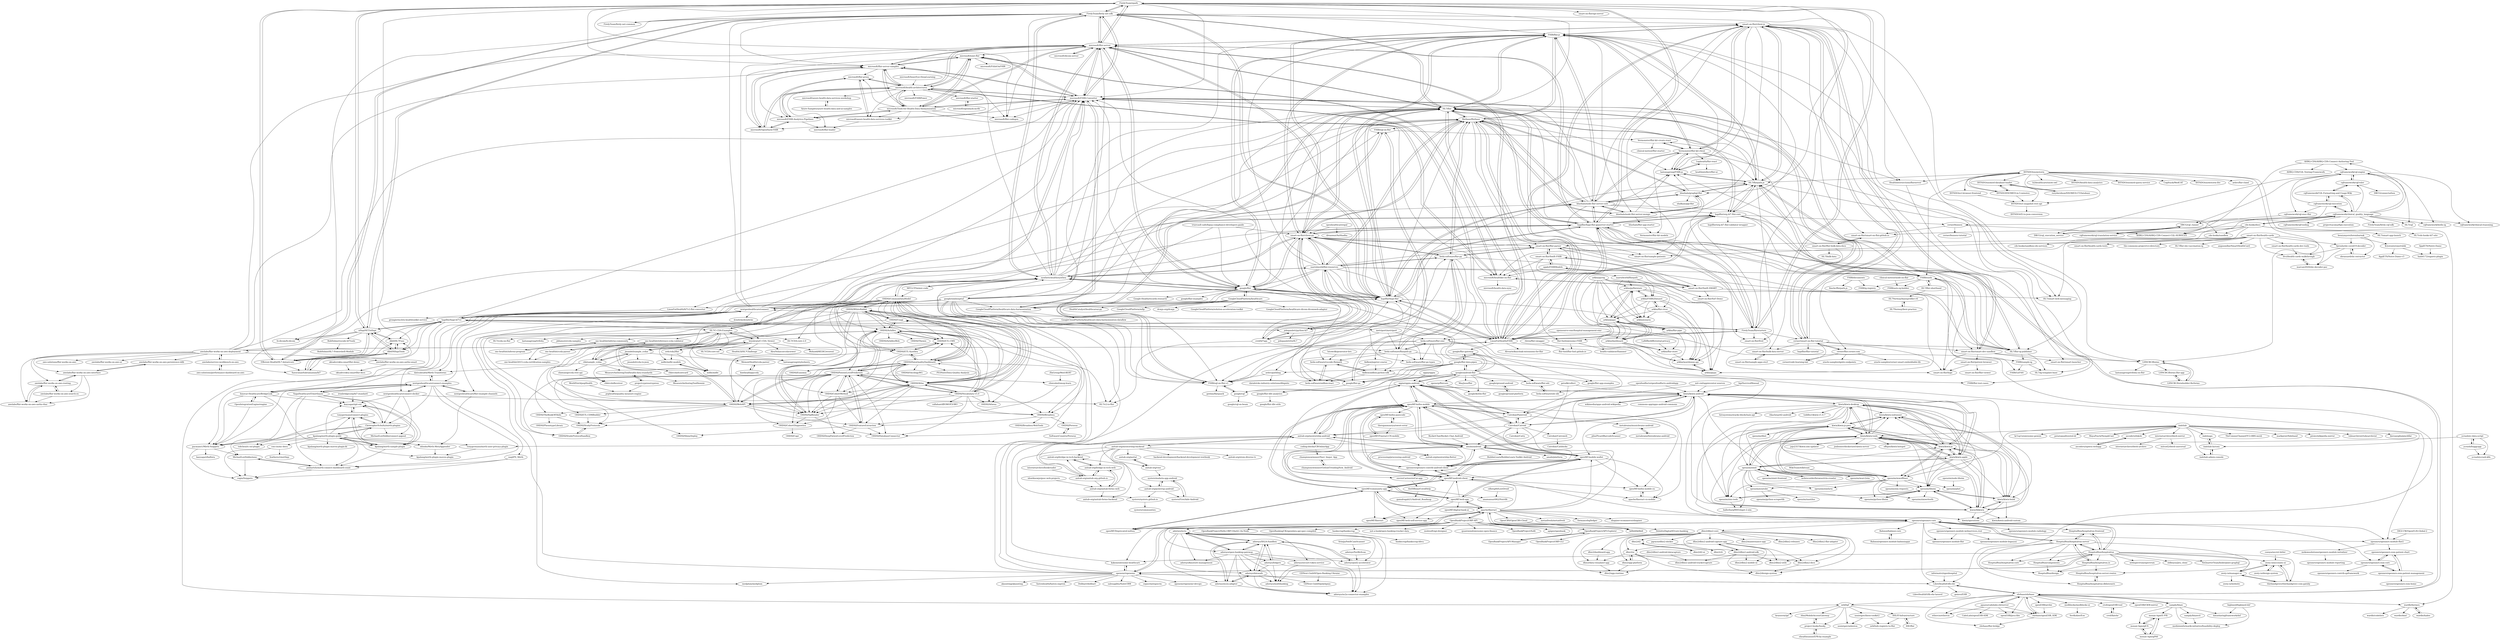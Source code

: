 digraph G {
"FirelyTeam/spark" -> "FirelyTeam/firely-net-sdk"
"FirelyTeam/spark" -> "FirelyTeam/firely-net-common"
"FirelyTeam/spark" -> "nHapiNET/nHapi"
"FirelyTeam/spark" -> "microsoft/fhir-codegen"
"FirelyTeam/spark" -> "microsoft/fhir-server"
"FirelyTeam/spark" -> "FirelyTeam/fhirstarters"
"FirelyTeam/spark" -> "HL7/fhir"
"FirelyTeam/spark" -> "dib0/NHapiTools"
"FirelyTeam/spark" -> "HealthIntersections/fhirserver"
"FirelyTeam/spark" -> "microsoft/fhir-server-samples"
"FirelyTeam/spark" -> "smart-on-fhir/api-server"
"FirelyTeam/spark" -> "Efferent-Health/HL7-dotnetcore"
"FirelyTeam/spark" -> "bluehalo/graphql-fhir"
"FirelyTeam/spark" -> "microsoft/FHIR-Converter"
"FirelyTeam/spark" -> "hapifhir/hapi-fhir-jpaserver-starter"
"HospitalRun/hospitalrun-frontend" -> "HospitalRun/hospitalrun-server" ["e"=1]
"HospitalRun/hospitalrun-frontend" -> "HospitalRun/hospitalrun" ["e"=1]
"FirelyTeam/firely-net-sdk" -> "FirelyTeam/spark"
"FirelyTeam/firely-net-sdk" -> "microsoft/fhir-server"
"FirelyTeam/firely-net-sdk" -> "nHapiNET/nHapi"
"FirelyTeam/firely-net-sdk" -> "HL7/fhir"
"FirelyTeam/firely-net-sdk" -> "Efferent-Health/HL7-dotnetcore"
"FirelyTeam/firely-net-sdk" -> "microsoft/FHIR-Converter"
"FirelyTeam/firely-net-sdk" -> "hapifhir/hapi-fhir"
"FirelyTeam/firely-net-sdk" -> "microsoft/fhir-codegen"
"FirelyTeam/firely-net-sdk" -> "microsoft/fhir-server-samples"
"FirelyTeam/firely-net-sdk" -> "FHIR/fhir.js"
"FirelyTeam/firely-net-sdk" -> "fo-dicom/fo-dicom" ["e"=1]
"FirelyTeam/firely-net-sdk" -> "synthetichealth/synthea"
"FirelyTeam/firely-net-sdk" -> "smart-on-fhir/client-js"
"FirelyTeam/firely-net-sdk" -> "FirelyTeam/firely-net-common"
"FirelyTeam/firely-net-sdk" -> "FirelyTeam/fhirstarters"
"MayaPosch/NymphCast" -> "iiab/iiab" ["e"=1]
"kiwix/kiwix-desktop" -> "kiwix/kiwix-android"
"kiwix/kiwix-desktop" -> "kiwix/kiwix-tools"
"kiwix/kiwix-desktop" -> "kiwix/kiwix-js"
"kiwix/kiwix-desktop" -> "kiwix/kiwix-js-pwa"
"kiwix/kiwix-desktop" -> "kiwix/kiwix-apple"
"kiwix/kiwix-desktop" -> "kiwix/kiwix-build"
"kiwix/kiwix-desktop" -> "kiwix/libkiwix"
"kiwix/kiwix-desktop" -> "openzim/mwoffliner"
"kiwix/kiwix-desktop" -> "openzim/zim-tools"
"kiwix/kiwix-desktop" -> "openzim/libzim"
"kiwix/kiwix-desktop" -> "hirosystems/stacks-blockchain-api" ["e"=1]
"kiwix/kiwix-desktop" -> "itkach/aard2-android" ["e"=1]
"kiwix/kiwix-desktop" -> "toddliu1/kiwix-v1.0.7"
"kiwix/kiwix-desktop" -> "openzim/zimit"
"kiwix/kiwix-desktop" -> "kiwix/kiwix-xulrunner"
"opensource-emr/hospital-management-emr" -> "LibreHealthIO/lh-ehr" ["e"=1]
"opensource-emr/hospital-management-emr" -> "beda-software/fhir-emr" ["e"=1]
"wikimedia/apps-android-wikipedia" -> "kiwix/kiwix-android" ["e"=1]
"Vermonster/fhir-kit-client" -> "Vermonster/fhir-kit-create-react"
"Vermonster/fhir-kit-client" -> "lantanagroup/FHIR.js"
"Vermonster/fhir-kit-client" -> "smart-on-fhir/client-js"
"Vermonster/fhir-kit-client" -> "bluehalo/node-fhir-server-core"
"Vermonster/fhir-kit-client" -> "FHIR/fhir.js"
"Vermonster/fhir-kit-client" -> "HL7/fhirpath.js"
"Vermonster/fhir-kit-client" -> "HL7/smart-web-messaging"
"Vermonster/fhir-kit-client" -> "1uphealth/fhir-react"
"Vermonster/fhir-kit-client" -> "Vermonster/fhir-kit-models"
"hapifhir/hapi-fhir-jpaserver-starter" -> "hapifhir/hapi-fhir"
"hapifhir/hapi-fhir-jpaserver-starter" -> "FirelyTeam/fhirstarters"
"hapifhir/hapi-fhir-jpaserver-starter" -> "LinuxForHealth/FHIR"
"hapifhir/hapi-fhir-jpaserver-starter" -> "hapifhir/org.hl7.fhir.core"
"hapifhir/hapi-fhir-jpaserver-starter" -> "HL7/fhir"
"hapifhir/hapi-fhir-jpaserver-starter" -> "smart-on-fhir/hapi"
"hapifhir/hapi-fhir-jpaserver-starter" -> "HL7/fhir-ig-publisher"
"hapifhir/hapi-fhir-jpaserver-starter" -> "bluehalo/node-fhir-server-core"
"hapifhir/hapi-fhir-jpaserver-starter" -> "ehrbase/ehrbase"
"hapifhir/hapi-fhir-jpaserver-starter" -> "microsoft/FHIR-Converter"
"hapifhir/hapi-fhir-jpaserver-starter" -> "microsoft/fhir-server"
"hapifhir/hapi-fhir-jpaserver-starter" -> "smart-on-fhir/client-py"
"hapifhir/hapi-fhir-jpaserver-starter" -> "HL7/fhirpath.js"
"hapifhir/hapi-fhir-jpaserver-starter" -> "FirelyTeam/spark"
"hapifhir/hapi-fhir-jpaserver-starter" -> "FHIR/sushi"
"HospitalRun/hospitalrun-server" -> "HospitalRun/hospitalrun-frontend" ["e"=1]
"HospitalRun/hospitalrun-server" -> "HospitalRun/hospitalrun"
"HospitalRun/hospitalrun-server" -> "HospitalRun/hospitalrun.io"
"HospitalRun/hospitalrun-server" -> "HospitalRun/components"
"HospitalRun/hospitalrun-server" -> "openmrs/openmrs-core"
"HospitalRun/hospitalrun-server" -> "HospitalRun/hospitalrun-server-routes"
"HospitalRun/hospitalrun-server" -> "HospitalRun/design"
"HospitalRun/hospitalrun-server" -> "HospitalRun/hospitalrun-dblisteners"
"HospitalRun/hospitalrun-server" -> "HospitalRun/hospitalrun-core"
"crs4/hl7apy" -> "johnpaulett/python-hl7"
"crs4/hl7apy" -> "smart-on-fhir/client-py"
"crs4/hl7apy" -> "beda-software/fhir-py"
"crs4/hl7apy" -> "microsoft/FHIR-Converter"
"crs4/hl7apy" -> "beda-software/fhirpath-py"
"crs4/hl7apy" -> "HL7/v2-to-fhir"
"crs4/hl7apy" -> "nazrulworld/fhir.resources"
"johnpaulett/python-hl7" -> "crs4/hl7apy"
"johnpaulett/python-hl7" -> "smart-on-fhir/client-py"
"johnpaulett/python-hl7" -> "johnpaulett/txHL7"
"johnpaulett/python-hl7" -> "hapifhir/hapi-hl7v2"
"johnpaulett/python-hl7" -> "nazrulworld/fhir.resources"
"nextgenhealthcare/connect" -> "nextgenhealthcare/connect-examples"
"nextgenhealthcare/connect" -> "nextgenhealthcare/connect-docker"
"nextgenhealthcare/connect" -> "hapifhir/hapi-hl7v2"
"nextgenhealthcare/connect" -> "microsoft/FHIR-Converter"
"nextgenhealthcare/connect" -> "hapifhir/hapi-fhir"
"nextgenhealthcare/connect" -> "daticahealth/Mirth-Transforms"
"nextgenhealthcare/connect" -> "SagaHealthcareIT/mirthsync"
"nextgenhealthcare/connect" -> "nextgenhealthcare/fhir-example-channels"
"nextgenhealthcare/connect" -> "dcm4che/dcm4che" ["e"=1]
"nextgenhealthcare/connect" -> "Innovar-Healthcare/BridgeLink"
"nextgenhealthcare/connect" -> "microsoft/fhir-server"
"nextgenhealthcare/connect" -> "hapifhir/hapi-fhir-jpaserver-starter"
"nextgenhealthcare/connect" -> "FirelyTeam/firely-net-sdk"
"nextgenhealthcare/connect" -> "HL7/fhir"
"nextgenhealthcare/connect" -> "bluehalo/node-fhir-server-core"
"1uphealth/fhir-react" -> "healthintellect/fhir-ui"
"1uphealth/fhir-react" -> "lantanagroup/FHIR.js"
"microsoft/fhir-server" -> "microsoft/fhir-server-samples"
"microsoft/fhir-server" -> "FirelyTeam/firely-net-sdk"
"microsoft/fhir-server" -> "microsoft/FHIR-Converter"
"microsoft/fhir-server" -> "hapifhir/hapi-fhir"
"microsoft/fhir-server" -> "synthetichealth/synthea"
"microsoft/fhir-server" -> "HL7/fhir"
"microsoft/fhir-server" -> "microsoft/health-architectures"
"microsoft/fhir-server" -> "microsoft/dicom-server" ["e"=1]
"microsoft/fhir-server" -> "google/fhir"
"microsoft/fhir-server" -> "microsoft/Tools-for-Health-Data-Anonymization"
"microsoft/fhir-server" -> "FirelyTeam/spark"
"microsoft/fhir-server" -> "microsoft/iomt-fhir"
"microsoft/fhir-server" -> "LinuxForHealth/FHIR"
"microsoft/fhir-server" -> "hapifhir/hapi-fhir-jpaserver-starter"
"microsoft/fhir-server" -> "FHIR/fhir.js"
"adorsys/ledgers" -> "adorsys/xs2a-connector-examples"
"adorsys/ledgers" -> "adorsys/XS2A-Sandbox"
"adorsys/ledgers" -> "adorsys/multibanking"
"adorsys/ledgers" -> "adorsys/datasafe"
"hapifhir/org.hl7.fhir.core" -> "HL7/fhir-ig-publisher"
"hapifhir/org.hl7.fhir.core" -> "HL7/fhirpath.js"
"hapifhir/org.hl7.fhir.core" -> "HL7/fhir"
"hapifhir/org.hl7.fhir.core" -> "HL7/CDA-core-2.0"
"hapifhir/org.hl7.fhir.core" -> "hapifhir/hapi-fhir-jpaserver-starter"
"hapifhir/org.hl7.fhir.core" -> "hapifhir/org.hl7.fhir.validator-wrapper"
"hapifhir/org.hl7.fhir.core" -> "LinuxForHealth/FHIR"
"hapifhir/org.hl7.fhir.core" -> "HL7/ig-template-base"
"hapifhir/org.hl7.fhir.core" -> "FHIR/sushi"
"hapifhir/org.hl7.fhir.core" -> "cerner/bunsen"
"henrymyers/lorembarnak" -> "obrassard/shc-extractor"
"henrymyers/lorembarnak" -> "Krystosterone/rubik"
"henrymyers/lorembarnak" -> "fproulx/shc-covid19-decoder"
"anitab-org/mentorship-android" -> "anitab-org/mentorship-backend"
"anitab-org/mentorship-android" -> "openMF/mifos-mobile"
"anitab-org/mentorship-android" -> "anitab-org/anitab-org.github.io"
"anitab-org/mentorship-android" -> "anitab-org/mentorship-flutter"
"anitab-org/mentorship-android" -> "anitab-org/powerup-android"
"anitab-org/mentorship-android" -> "amahi/android"
"anitab-org/mentorship-android" -> "oppia/oppia-android"
"anitab-org/mentorship-android" -> "coding-blocks/CBOnlineApp"
"google/fhir" -> "synthetichealth/synthea"
"google/fhir" -> "google/fhir-examples"
"google/fhir" -> "HL7/fhir"
"google/fhir" -> "GoogleCloudPlatform/healthcare"
"google/fhir" -> "hapifhir/hapi-fhir"
"google/fhir" -> "microsoft/fhir-server"
"google/fhir" -> "smart-on-fhir/client-py"
"google/fhir" -> "FHIR/fhir.js"
"google/fhir" -> "LinuxForHealth/FHIR"
"google/fhir" -> "microsoft/FHIR-Converter"
"google/fhir" -> "fhirbase/fhirbase"
"google/fhir" -> "google/simhospital"
"google/fhir" -> "GoogleCloudPlatform/healthcare-data-harmonization"
"google/fhir" -> "google/fhir-py"
"google/fhir" -> "Google-Health/records-research" ["e"=1]
"anitab-org/portal" -> "anitab-org/vms"
"anitab-org/vms" -> "anitab-org/portal"
"anitab-org/vms" -> "systers/malaria-app-android"
"anitab-org/mentorship-backend" -> "anitab-org/mentorship-android"
"anitab-org/mentorship-backend" -> "anitab-org/mentorship-flutter"
"anitab-org/mentorship-backend" -> "backend-development/backend-development-textbook" ["e"=1]
"anitab-org/mentorship-backend" -> "anitab-org/bridge-in-tech-web"
"anitab-org/mentorship-backend" -> "anitab-org/portal"
"anitab-org/mentorship-backend" -> "anitab-org/vms"
"anitab-org/mentorship-backend" -> "systers/systers.github.io"
"anitab-org/mentorship-backend" -> "anitab-org/anitab-forms-backend"
"anitab-org/mentorship-backend" -> "anitab-org/stem-diverse-tv"
"anitab-org/mentorship-backend" -> "anitab-org/bridge-in-tech-backend"
"informatici/openhospital" -> "LibreHealthIO/lh-ehr" ["e"=1]
"google/ground-android" -> "google/ground-platform"
"google/ground-platform" -> "google/ground-android"
"Vermonster/fhir-kit-create-react" -> "clinical-meteor/fhir-starter"
"Vermonster/fhir-kit-create-react" -> "Vermonster/fhir-kit-client"
"openhealthcare/opal" -> "dreaswar/AuShadha"
"openhealthcare/opal" -> "smart-on-fhir/client-py"
"adorsys/xs2a" -> "adorsys/XS2A-Sandbox"
"adorsys/xs2a" -> "adorsys/datasafe"
"adorsys/xs2a" -> "adorsys/psd2-accelerator"
"adorsys/xs2a" -> "adorsys/xs2a-connector-examples"
"adorsys/xs2a" -> "adorsys/open-banking-gateway"
"adorsys/xs2a" -> "adorsys/secure-token-service"
"adorsys/xs2a" -> "adorsys/keystore-management"
"adorsys/xs2a" -> "adorsys/xs2a-adapter"
"adorsys/xs2a" -> "adorsys/multibanking"
"OHDSI/WhiteRabbit" -> "OHDSI/Usagi"
"OHDSI/WhiteRabbit" -> "OHDSI/Achilles"
"OHDSI/WhiteRabbit" -> "OHDSI/ETL-CMS"
"OHDSI/WhiteRabbit" -> "OHDSI/DataQualityDashboard"
"OHDSI/WhiteRabbit" -> "OHDSI/StudyProtocolSandbox"
"OHDSI/WhiteRabbit" -> "OHDSI/CommonDataModel"
"OHDSI/WhiteRabbit" -> "OHDSI/SqlRender"
"OHDSI/WhiteRabbit" -> "OHDSI/Atlas"
"OHDSI/WhiteRabbit" -> "OHDSI/CohortMethod"
"OHDSI/WhiteRabbit" -> "OHDSI/ETL-Synthea"
"OHDSI/WhiteRabbit" -> "OHDSI/WebAPI"
"HL7/fhir" -> "LinuxForHealth/FHIR"
"HL7/fhir" -> "hapifhir/hapi-fhir"
"HL7/fhir" -> "hapifhir/org.hl7.fhir.core"
"HL7/fhir" -> "microsoft/FHIR-Converter"
"HL7/fhir" -> "microsoft/fhir-server"
"HL7/fhir" -> "FirelyTeam/firely-net-sdk"
"HL7/fhir" -> "google/fhir"
"HL7/fhir" -> "hapifhir/hapi-fhir-jpaserver-starter"
"HL7/fhir" -> "fhirbase/fhirbase"
"HL7/fhir" -> "HealthIntersections/fhirserver"
"HL7/fhir" -> "smart-on-fhir/client-py"
"HL7/fhir" -> "cerner/smart-on-fhir-tutorial"
"HL7/fhir" -> "FirelyTeam/fhirstarters"
"HL7/fhir" -> "FHIR/fhir.js"
"HL7/fhir" -> "HL7/fhirpath.js"
"smart-on-fhir/smart-dev-sandbox" -> "smart-on-fhir/hapi"
"smart-on-fhir/smart-dev-sandbox" -> "smart-on-fhir/client-js"
"smart-on-fhir/smart-dev-sandbox" -> "LHNCBC/lforms"
"smart-on-fhir/smart-dev-sandbox" -> "smart-on-fhir/patient-browser"
"smart-on-fhir/smart-dev-sandbox" -> "smart-on-fhir/smart-launcher"
"dhis2/data-visualizer-app" -> "dhis2/app-runtime"
"bluehalo/node-fhir-server-core" -> "bluehalo/node-fhir-server-mongo"
"bluehalo/node-fhir-server-core" -> "FHIR/fhir.js"
"bluehalo/node-fhir-server-core" -> "Vermonster/fhir-kit-client"
"bluehalo/node-fhir-server-core" -> "bluehalo/graphql-fhir"
"bluehalo/node-fhir-server-core" -> "lantanagroup/FHIR.js"
"bluehalo/node-fhir-server-core" -> "fhirbase/fhirbase"
"bluehalo/node-fhir-server-core" -> "hapifhir/hapi-fhir-jpaserver-starter"
"bluehalo/node-fhir-server-core" -> "smart-on-fhir/smart-dev-sandbox"
"bluehalo/node-fhir-server-core" -> "smart-on-fhir/client-js"
"bluehalo/node-fhir-server-core" -> "hapifhir/hapi-fhir"
"bluehalo/node-fhir-server-core" -> "HL7/fhirpath.js"
"bluehalo/node-fhir-server-core" -> "hapifhir/org.hl7.fhir.core"
"bluehalo/node-fhir-server-core" -> "HL7/fhir"
"bluehalo/node-fhir-server-core" -> "LinuxForHealth/FHIR"
"bluehalo/node-fhir-server-core" -> "microsoft/FHIR-Converter"
"beda-software/fhir-py" -> "beda-software/fhirpath-py"
"beda-software/fhir-py" -> "smart-on-fhir/client-py"
"beda-software/fhir-py" -> "nazrulworld/fhir.resources"
"beda-software/fhir-py" -> "beda-software/fhir-py-types"
"beda-software/fhir-py" -> "Aidbox/jupyter-course"
"beda-software/fhir-py" -> "smart-on-fhir/fhir-parser"
"beda-software/fhir-py" -> "beda-software/fhir-emr"
"beda-software/fhir-py" -> "fhirbase/fhirbase"
"beda-software/fhir-py" -> "HL7/fhir-ig-publisher"
"beda-software/fhir-py" -> "FHIR/sql-on-fhir-v2"
"openMF/web-app" -> "openMF/community-app"
"openMF/web-app" -> "apache/fineract"
"openMF/web-app" -> "openMF/mifos-mobile"
"openMF/web-app" -> "openMF/mobile-wallet"
"openMF/web-app" -> "openMF/android-client"
"openMF/web-app" -> "openMF/digital-bank-ui"
"openMF/web-app" -> "openMF/web-self-service-app"
"GoogleCloudPlatform/healthcare" -> "google/fhir"
"GoogleCloudPlatform/healthcare" -> "GoogleCloudPlatform/solution-acceleration-toolkit" ["e"=1]
"GoogleCloudPlatform/healthcare" -> "GoogleCloudPlatform/healthcare-data-harmonization"
"GoogleCloudPlatform/healthcare" -> "GoogleCloudPlatform/healthcare-dicom-dicomweb-adapter" ["e"=1]
"GoogleCloudPlatform/healthcare" -> "HealthCatalyst/healthcareai-py" ["e"=1]
"GoogleCloudPlatform/healthcare" -> "GoogleCloudPlatform/mllp"
"GoogleCloudPlatform/healthcare" -> "dcmjs-org/dcmjs" ["e"=1]
"HealthIntersections/fhirserver" -> "FHIR/fhir-test-cases"
"Bahmni/openmrs-module-bahmniapps" -> "Bahmni/bahmni-core"
"Aidbox/jupyter-course" -> "beda-software/aidbox-react"
"Aidbox/jupyter-course" -> "Aidbox/aidbox-python-sdk"
"openMF/community-app" -> "openMF/web-app"
"openMF/community-app" -> "openMF/mifos-mobile"
"openMF/community-app" -> "openMF/android-client"
"openMF/community-app" -> "apache/fineract"
"openMF/community-app" -> "openMF/web-self-service-app"
"openMF/community-app" -> "openMF/Deprecated-mifosx"
"openMF/community-app" -> "openMF/fineract"
"openMF/community-app" -> "openMF/mobile-wallet"
"openMF/mifos-passcode" -> "therajanmaurya/sweet-error"
"openMF/mifos-passcode" -> "openMF/Fineract-CN-mobile"
"openMF/android-client" -> "openMF/mifos-mobile"
"openMF/android-client" -> "openMF/mobile-wallet"
"openMF/android-client" -> "apache/fineract-cn-mobile"
"openMF/android-client" -> "openMF/community-app"
"openMF/android-client" -> "openmrs/openmrs-contrib-android-client"
"openMF/android-client" -> "openMF/mifos-mobile-cn"
"openMF/android-client" -> "openMF/fineract"
"openMF/android-client" -> "amahi/android"
"oppia/oppia-android" -> "openMF/mifos-mobile"
"oppia/oppia-android" -> "kiwix/kiwix-android"
"oppia/oppia-android" -> "anitab-org/mentorship-android"
"oppia/oppia-android" -> "openMF/mobile-wallet"
"oppia/oppia-android" -> "Catrobat/Paintroid"
"oppia/oppia-android" -> "google/android-fhir"
"oppia/oppia-android" -> "Catrobat/Catroid"
"oppia/oppia-android" -> "openMF/android-client"
"HL7/fhirpath.js" -> "HL7/fhir-ig-publisher"
"HL7/fhirpath.js" -> "lantanagroup/FHIR.js"
"HL7/fhirpath.js" -> "smart-on-fhir/fred"
"HL7/fhirpath.js" -> "FHIR/fhir.js"
"HL7/fhirpath.js" -> "hapifhir/org.hl7.fhir.core"
"HL7/fhirpath.js" -> "FHIR/sushi"
"HL7/fhirpath.js" -> "LHNCBC/lforms"
"HL7/fhirpath.js" -> "smart-on-fhir/client-js"
"HL7/fhirpath.js" -> "bluehalo/graphql-fhir"
"HL7/fhirpath.js" -> "FHIR/sql-on-fhir-v2"
"DIGI-UW/OpenELIS-Global-2" -> "openmrs/openmrs-module-fhir2"
"amahi/android" -> "enviroCar/enviroCar-app"
"amahi/android" -> "openmrs/openmrs-contrib-android-client"
"amahi/android" -> "BuildmLearn/BuildmLearn-Toolkit-Android" ["e"=1]
"amahi/android" -> "openMF/mobile-wallet"
"amahi/android" -> "openMF/mifos-mobile"
"amahi/android" -> "anitab-org/mentorship-android"
"amahi/android" -> "amahi/platform"
"amahi/android" -> "openMF/android-client"
"bluehalo/graphql-fhir" -> "bluehalo/node-fhir-server-mongo"
"bluehalo/graphql-fhir" -> "fhirbase/fhirbase"
"bluehalo/graphql-fhir" -> "HL7/fhirpath.js"
"bluehalo/graphql-fhir" -> "bluehalo/node-fhir-server-core"
"bluehalo/graphql-fhir" -> "lantanagroup/FHIR.js"
"bluehalo/graphql-fhir" -> "shalkam/gql-fhir"
"Catrobat/Catroweb" -> "Catrobat/Catblocks"
"nextgenhealthcare/fhir-example-channels" -> "nextgenhealthcare/connect-examples"
"nextgenhealthcare/fhir-example-channels" -> "odoodo/Mirth-MetaAppender"
"adorsys/datasafe" -> "adorsys/xs2a-connector-examples"
"adorsys/datasafe" -> "adorsys/XS2A-Sandbox"
"adorsys/datasafe" -> "adorsys/xs2a-adapter"
"adorsys/datasafe" -> "adorsys/multibanking"
"adorsys/datasafe" -> "GDNext-GmbH/polybpmn"
"adorsys/xs2a-adapter" -> "adorsys/xs2a-connector-examples"
"adorsys/xs2a-adapter" -> "adorsys/datasafe"
"adorsys/xs2a-adapter" -> "adorsys/XS2A-Sandbox"
"microsoft/dicom-server" -> "microsoft/fhir-server" ["e"=1]
"adorsys/psd2-accelerator" -> "adorsys/xs2a-connector-examples"
"adorsys/psd2-accelerator" -> "adorsys/XS2A-Sandbox"
"HL7/fhir-ig-publisher" -> "FHIR/sushi"
"HL7/fhir-ig-publisher" -> "HL7/fhirpath.js"
"HL7/fhir-ig-publisher" -> "FHIR/sample-ig"
"HL7/fhir-ig-publisher" -> "HL7/ig-template-base"
"samply/blaze" -> "samply/blazectl"
"samply/blaze" -> "mosaic-hgw/E-PIX"
"samply/blaze" -> "mosaic-hgw/gICS"
"samply/blaze" -> "datasharingframework/dsf"
"samply/blaze" -> "medizininformatik-initiative/feasibility-deploy"
"samply/blaze" -> "ehrbase/ehrbase"
"fhir-fuel/awesome-FHIR" -> "fhir-fuel/fhir-fuel.github.io"
"fhir-fuel/awesome-FHIR" -> "health-validator/Hammer"
"zesty-io/accounts-ui" -> "zesty-io/design-system"
"zesty-io/accounts-ui" -> "zesty-io/manager-ui"
"zesty-io/accounts-ui" -> "thirdandgrove/thirdandgrove-com-gatsby"
"OHDSI/SqlRender" -> "OHDSI/DatabaseConnector"
"OHDSI/SqlRender" -> "OHDSI/CohortDiagnostics"
"OHDSI/SqlRender" -> "OHDSI/Achilles"
"OHDSI/DataQualityDashboard" -> "OHDSI/Achilles"
"OHDSI/DataQualityDashboard" -> "OHDSI/Broadsea"
"OHDSI/DataQualityDashboard" -> "OHDSI/ETL-Synthea"
"OHDSI/DataQualityDashboard" -> "OHDSI/SqlRender"
"OHDSI/DataQualityDashboard" -> "OHDSI/CohortDiagnostics"
"OHDSI/DataQualityDashboard" -> "OHDSI/WhiteRabbit"
"OHDSI/DataQualityDashboard" -> "OHDSI/Atlas"
"OHDSI/DataQualityDashboard" -> "OHDSI/Eunomia"
"OHDSI/DataQualityDashboard" -> "OHDSI/PatientLevelPrediction"
"OHDSI/DataQualityDashboard" -> "OHDSI/CommonDataModel"
"OHDSI/DataQualityDashboard" -> "PEDSnet/Data-Quality-Analysis"
"OHDSI/DataQualityDashboard" -> "OHDSI/WebAPI"
"OHDSI/DataQualityDashboard" -> "OHDSI/OncologyWG"
"nazrulworld/fhir.resources" -> "smart-on-fhir/client-py"
"nazrulworld/fhir.resources" -> "beda-software/fhir-py"
"nazrulworld/fhir.resources" -> "smart-on-fhir/fhir-parser"
"nazrulworld/fhir.resources" -> "fhirbase/fhirbase"
"nazrulworld/fhir.resources" -> "beda-software/fhirpath-py"
"nazrulworld/fhir.resources" -> "aehrc/pathling"
"nazrulworld/fhir.resources" -> "HL7/fhir"
"nazrulworld/fhir.resources" -> "johnpaulett/python-hl7"
"nazrulworld/fhir.resources" -> "nazrulworld/fhirpath"
"nazrulworld/fhir.resources" -> "FHIR/fhir.js"
"nazrulworld/fhir.resources" -> "synthetichealth/synthea"
"nazrulworld/fhir.resources" -> "beda-software/fhir-py-types"
"nazrulworld/fhir.resources" -> "google/fhir"
"nazrulworld/fhir.resources" -> "FHIR/sql-on-fhir-v2"
"nazrulworld/fhir.resources" -> "FHIR/sushi"
"bluehalo/node-fhir-server-mongo" -> "bluehalo/node-fhir-server-core"
"bluehalo/node-fhir-server-mongo" -> "bluehalo/graphql-fhir"
"bluehalo/node-fhir-server-mongo" -> "fhirbase/fhirbase"
"bluehalo/node-fhir-server-mongo" -> "lantanagroup/FHIR.js"
"bluehalo/node-fhir-server-mongo" -> "bluehalo/fhir-app-starter"
"OHDSI/TheBookOfOhdsi" -> "OHDSI/PhenotypeLibrary"
"OHDSI/TheBookOfOhdsi" -> "OHDSI/StudyProtocols"
"OHDSI/ETL-Synthea" -> "OHDSI/ETL-CMS"
"OHDSI/ETL-Synthea" -> "OHDSI/Eunomia"
"OHDSI/ETL-Synthea" -> "OHDSI/DataQualityDashboard"
"microsoft/fhir-server-samples" -> "microsoft/health-architectures"
"microsoft/fhir-server-samples" -> "microsoft/fhir-server"
"microsoft/fhir-server-samples" -> "microsoft/iomt-fhir"
"microsoft/fhir-server-samples" -> "microsoft/OpenHack-FHIR"
"microsoft/fhir-server-samples" -> "microsoft/FHIR-Converter"
"microsoft/fhir-server-samples" -> "microsoft/Tools-for-Health-Data-Anonymization"
"microsoft/fhir-server-samples" -> "microsoft/FHIR-Analytics-Pipelines"
"microsoft/fhir-server-samples" -> "microsoft/fhir-proxy"
"HospitalRun/hospitalrun.io" -> "HospitalRun/hospitalrun-server"
"HospitalRun/hospitalrun.io" -> "HospitalRun/design"
"HospitalRun/hospitalrun.io" -> "HospitalRun/hospitalrun-server-routes"
"coding-blocks/CBOnlineApp" -> "championswimmer/Navi_Imgur_App"
"internetarchive/dweb-mirror" -> "internetarchive/dweb-archive"
"internetarchive/dweb-mirror" -> "mitra42/dweb-universal"
"FHIR/sql-on-fhir" -> "FHIR/sql-on-fhir-v2"
"FHIR/sql-on-fhir" -> "google/fhir-py"
"FHIR/sql-on-fhir" -> "Vermonster/fhir-kit-create-react"
"AHRQ-CDS/AHRQ-CDS-Connect-Authoring-Tool" -> "AHRQ-CDS/AHRQ-CDS-Connect-CQL-SERVICES"
"AHRQ-CDS/AHRQ-CDS-Connect-Authoring-Tool" -> "AHRQ-CDS/CQL-Testing-Framework"
"AHRQ-CDS/AHRQ-CDS-Connect-Authoring-Tool" -> "cqframework/cql-engine"
"cds-hooks/sandbox" -> "cds-hooks/sandbox-cds-services"
"LHNCBC/lforms-fhir-app" -> "LHNCBC/formbuilder-lhcforms"
"adorsys/YesWeScan" -> "adorsys/psd2-accelerator"
"cqframework/cql-execution" -> "cqframework/cql-exec-fhir"
"cqframework/cql-execution" -> "cqframework/CQL-Formatting-and-Usage-Wiki"
"cqframework/cql-execution" -> "cqframework/clinical_quality_language"
"cqframework/cql-execution" -> "cqframework/cql-engine"
"cqframework/cql-execution" -> "cqframework/cql-translation-service"
"zesty-io/manager-ui" -> "zesty-io/accounts-ui"
"zesty-io/manager-ui" -> "zesty-io/website"
"zesty-io/manager-ui" -> "thirdandgrove/thirdandgrove-com-gatsby"
"metabrainz/musicbrainz-android" -> "metabrainz/listenbrainz-android"
"metabrainz/musicbrainz-android" -> "phw/PicardBarcodeScanner"
"IHTSDO/sct-snapshot-rest-api" -> "IHTSDO/rf2-to-json-conversion"
"zesty-io/design-system" -> "zesty-io/accounts-ui"
"thirdandgrove/thirdandgrove-com-gatsby" -> "zesty-io/accounts-ui"
"thirdandgrove/thirdandgrove-com-gatsby" -> "zesty-io/manager-ui"
"smart-on-fhir/fhir-bulk-data-docs" -> "smart-on-fhir/bulk-data-server"
"smart-on-fhir/fhir-bulk-data-docs" -> "HL7/bulk-data"
"smart-on-fhir/fhir-bulk-data-docs" -> "Vermonster/fhir-kit-create-react"
"smart-on-fhir/fhir-bulk-data-docs" -> "smart-on-fhir/smart-on-fhir.github.io"
"OHDSI/Achilles" -> "OHDSI/WebAPI"
"OHDSI/Achilles" -> "OHDSI/Usagi"
"OHDSI/Achilles" -> "OHDSI/SqlRender"
"OHDSI/Achilles" -> "OHDSI/AchillesWeb"
"OHDSI/Achilles" -> "OHDSI/ETL-CMS"
"OHDSI/Achilles" -> "OHDSI/Atlas"
"OHDSI/Achilles" -> "OHDSI/DataQualityDashboard"
"OHDSI/Achilles" -> "OHDSI/CohortMethod"
"OHDSI/Achilles" -> "OHDSI/DatabaseConnector"
"OHDSI/Achilles" -> "OHDSI/Themis"
"OHDSI/Achilles" -> "OHDSI/PatientLevelPrediction"
"onc-healthit/inferno-program" -> "onc-healthit/inferno-community"
"dhis2/dhis2-android-capture-app" -> "dhis2/dhis2-android-sdk"
"dhis2/dhis2-android-capture-app" -> "dhis2/ui"
"dhis2/dhis2-android-capture-app" -> "dhis2/dhis2-mobile-ui"
"dhis2/dhis2-android-capture-app" -> "dhis2/dhis2-utils"
"dhis2/dhis2-android-capture-app" -> "dhis2/dhis2-docs"
"dhis2/dhis2-docs" -> "dhis2/design-system"
"nextgenhealthcare/connect-examples" -> "nextgenhealthcare/fhir-example-channels"
"nextgenhealthcare/connect-examples" -> "nextgenhealthcare/connect-docker"
"nextgenhealthcare/connect-examples" -> "SagaHealthcareIT/mirthsync"
"nextgenhealthcare/connect-examples" -> "daticahealth/Mirth-Transforms"
"nextgenhealthcare/connect-examples" -> "pacmano1/Mirth-Snippets"
"nextgenhealthcare/connect-examples" -> "jonbartels/mirth-connect-dashboard-count"
"nextgenhealthcare/connect-examples" -> "Innovar-Healthcare/BridgeLink"
"nextgenhealthcare/connect-examples" -> "ChristopherSchultz/mirth-plugins"
"nextgenhealthcare/connect-examples" -> "naql/PS_Mirth"
"mosaic-hgw/gICS" -> "mosaic-hgw/gPAS"
"mosaic-hgw/gICS" -> "mosaic-hgw/E-PIX"
"mosaic-hgw/E-PIX" -> "mosaic-hgw/gPAS"
"mosaic-hgw/E-PIX" -> "mosaic-hgw/gICS"
"onc-healthit/inferno-community" -> "onc-healthit/inferno-program"
"cqframework/cql-exec-fhir" -> "DBCG/cql_runner"
"fhirbase/fhirbase" -> "bluehalo/node-fhir-server-mongo"
"fhirbase/fhirbase" -> "bluehalo/graphql-fhir"
"fhirbase/fhirbase" -> "LinuxForHealth/FHIR"
"fhirbase/fhirbase" -> "lantanagroup/FHIR.js"
"fhirbase/fhirbase" -> "beda-software/fhir-py"
"fhirbase/fhirbase" -> "HL7/fhir"
"fhirbase/fhirbase" -> "smart-on-fhir/client-py"
"fhirbase/fhirbase" -> "nazrulworld/fhir.resources"
"fhirbase/fhirbase" -> "FHIR/sql-on-fhir"
"fhirbase/fhirbase" -> "smart-on-fhir/fhir-parser"
"fhirbase/fhirbase" -> "FHIR/sql-on-fhir-v2"
"fhirbase/fhirbase" -> "HL7/fhirpath.js"
"fhirbase/fhirbase" -> "FHIR/fhir.js"
"fhirbase/fhirbase" -> "fhir-fuel/awesome-FHIR"
"fhirbase/fhirbase" -> "bluehalo/node-fhir-server-core"
"mosaic-hgw/gPAS" -> "mosaic-hgw/E-PIX"
"mosaic-hgw/gPAS" -> "mosaic-hgw/gICS"
"daticahealth/Mirth-Transforms" -> "nextgenhealthcare/connect-examples"
"daticahealth/Mirth-Transforms" -> "pacmano1/Mirth-Snippets"
"nazrulworld/fhirpath" -> "arkhn/pyfhirstore"
"nazrulworld/fhirpath" -> "arkhn/youyou"
"nazrulworld/fhirpath" -> "arkhn/FHIR2Dataset"
"LHNCBC/formbuilder-lhcforms" -> "LHNCBC/lforms-fhir-app"
"LHNCBC/formbuilder-lhcforms" -> "LHNCBC/lforms"
"arkhn/pyrog" -> "arkhn/pagai"
"arkhn/pyrog" -> "arkhn/fhir-pipe"
"arkhn/pyrog" -> "arkhn/pyfhirstore"
"arkhn/pyrog" -> "arkhn/pypa"
"arkhn/pyrog" -> "arkhn/fhir-river"
"arkhn/pyrog" -> "arkhn/warehouse-api"
"arkhn/pyrog" -> "arkhn/FHIR2Dataset"
"arkhn/pyrog" -> "arkhn/dashboard"
"arkhn/pyrog" -> "arkhn/youyou"
"arkhn/pyrog" -> "arkhn/fhir-store"
"adorsys/XS2A-Sandbox" -> "adorsys/xs2a"
"adorsys/XS2A-Sandbox" -> "adorsys/psd2-accelerator"
"adorsys/XS2A-Sandbox" -> "adorsys/xs2a-connector-examples"
"adorsys/XS2A-Sandbox" -> "adorsys/open-banking-gateway"
"adorsys/XS2A-Sandbox" -> "adorsys/datasafe"
"adorsys/XS2A-Sandbox" -> "adorsys/ledgers"
"adorsys/XS2A-Sandbox" -> "adorsys/xs2a-adapter"
"highmed/highmed-dsf" -> "datasharingframework/dsf"
"highmed/highmed-dsf" -> "medizininformatik-initiative/feasibility-deploy"
"systers/malaria-app-android" -> "systers/FirstAide-Android"
"systers/malaria-app-android" -> "anitab-org/powerup-android"
"apache/fineract-cn-mobile" -> "openMF/mifos-mobile-cn"
"cerner/bunsen" -> "cerner/bunsen-tutorial"
"cerner/bunsen" -> "AHRQ-CDS/AHRQ-CDS-Connect-CQL-SERVICES"
"cerner/bunsen" -> "smart-on-fhir/smart-on-fhir.github.io"
"HL7Norway/basisprofiler-r4" -> "HL7Norway/best-practice"
"hinthealth/pyccda" -> "MemoirHealth/ccda-parser"
"IHE/fhir" -> "IHE/IT-Infrastructure"
"openEHR/archie" -> "ehrbase/openEHR_SDK"
"openMF/mifos-mobile-cn" -> "apache/fineract-cn-mobile"
"Aidbox/aidbox-python-sdk" -> "beda-software/aidbox-react"
"Aidbox/aidbox-python-sdk" -> "beda-software/fhir-sdc"
"Aidbox/aidbox-python-sdk" -> "beda-software/vscode-fhirpath"
"dhis2/app-platform" -> "dhis2/ui"
"dhis2/app-platform" -> "dhis2/app-runtime"
"chintanop/ccda-rest-api" -> "chb/ccdaReceiver"
"arkhn/fhir-store" -> "arkhn/warehouse-api"
"samply/blazectl" -> "medizininformatik-initiative/feasibility-deploy"
"therajanmaurya/sweet-error" -> "openMF/mifos-passcode"
"therajanmaurya/sweet-error" -> "openMF/Fineract-CN-mobile"
"arkhn/dashboard" -> "arkhn/warehouse-api"
"arkhn/dashboard" -> "arkhn/pagai"
"arkhn/dashboard" -> "arkhn/pypa"
"arkhn/dashboard" -> "arkhn/fhir-store"
"SoftwareCountry/Perseus" -> "OHDSI/Perseus"
"iiab/maps" -> "iiab/iiab-factory"
"LaRiffle/differential-privacy" -> "arkhn/fhir-store"
"arkhn/fhir-pipe" -> "arkhn/pagai"
"arkhn/fhir-pipe" -> "arkhn/pypa"
"arkhn/fhir-pipe" -> "arkhn/dashboard"
"arkhn/fhir-pipe" -> "arkhn/warehouse-api"
"arkhn/pagai" -> "arkhn/warehouse-api"
"arkhn/pagai" -> "arkhn/pypa"
"arkhn/pagai" -> "arkhn/dashboard"
"arkhn/pagai" -> "arkhn/fhir-pipe"
"arkhn/pagai" -> "arkhn/fhir-store"
"arkhn/pagai" -> "arkhn/pyfhirstore"
"IHE/IT-Infrastructure" -> "IHE/fhir"
"IHE/IT-Infrastructure" -> "oehf/xds-registry-to-fhir"
"HL7Norway/best-practice" -> "HL7Norway/basisprofiler-r4"
"MemoirHealth/ccda-parser" -> "hinthealth/pyccda"
"smart-on-fhir/bulk-data-server" -> "smart-on-fhir/sample-apps-stu3"
"beda-software/aidbox-react" -> "beda-software/vscode-fhirpath"
"truevault-safe/hipaa-compliance-developers-guide" -> "google/fhir" ["e"=1]
"truevault-safe/hipaa-compliance-developers-guide" -> "smart-on-fhir/client-py" ["e"=1]
"truevault-safe/hipaa-compliance-developers-guide" -> "synthetichealth/synthea" ["e"=1]
"microsoft/OpenHack-FHIR" -> "microsoft/health-architectures"
"microsoft/OpenHack-FHIR" -> "microsoft/FHIR-Analytics-Pipelines"
"microsoft/OpenHack-FHIR" -> "microsoft/fhir-server-samples"
"ZhiGroup/Med-BERT" -> "clinicalml/omop-learn" ["e"=1]
"openzim/python-libzim" -> "openzim/libzim"
"hapifhir/hapi-fhir" -> "hapifhir/hapi-fhir-jpaserver-starter"
"hapifhir/hapi-fhir" -> "microsoft/fhir-server"
"hapifhir/hapi-fhir" -> "HL7/fhir"
"hapifhir/hapi-fhir" -> "synthetichealth/synthea"
"hapifhir/hapi-fhir" -> "smart-on-fhir/client-py"
"hapifhir/hapi-fhir" -> "google/fhir"
"hapifhir/hapi-fhir" -> "hapifhir/hapi-hl7v2"
"hapifhir/hapi-fhir" -> "FirelyTeam/firely-net-sdk"
"hapifhir/hapi-fhir" -> "LinuxForHealth/FHIR"
"hapifhir/hapi-fhir" -> "FHIR/fhir.js"
"hapifhir/hapi-fhir" -> "nextgenhealthcare/connect"
"hapifhir/hapi-fhir" -> "FirelyTeam/fhirstarters"
"hapifhir/hapi-fhir" -> "bluehalo/node-fhir-server-core"
"hapifhir/hapi-fhir" -> "hapifhir/org.hl7.fhir.core"
"hapifhir/hapi-fhir" -> "fhirbase/fhirbase"
"cqframework/clinical_quality_language" -> "cqframework/CQL-Formatting-and-Usage-Wiki"
"cqframework/clinical_quality_language" -> "cqframework/cql-execution"
"cqframework/clinical_quality_language" -> "cqframework/cql-engine"
"cqframework/clinical_quality_language" -> "cqframework/cqf-ruler"
"cqframework/clinical_quality_language" -> "HL7/cql"
"cqframework/clinical_quality_language" -> "cqframework/hedis-ig"
"cqframework/clinical_quality_language" -> "cds-hooks/docs"
"cqframework/clinical_quality_language" -> "cqframework/clinical-reasoning"
"cqframework/clinical_quality_language" -> "cerner/bunsen"
"cqframework/clinical_quality_language" -> "AHRQ-CDS/AHRQ-CDS-Connect-Authoring-Tool"
"cqframework/clinical_quality_language" -> "cqframework/cqf-tooling"
"cqframework/clinical_quality_language" -> "projecttacoma/fqm-execution"
"cqframework/clinical_quality_language" -> "AHRQ-CDS/AHRQ-CDS-Connect-CQL-SERVICES"
"cqframework/clinical_quality_language" -> "FirelyTeam/firely-cql-sdk"
"cqframework/clinical_quality_language" -> "cqframework/cql-translation-service"
"processing/processing-android" -> "openmrs/openmrs-contrib-android-client" ["e"=1]
"apple/FHIRModels" -> "smart-on-fhir/Swift-FHIR"
"apple/FHIRModels" -> "smart-on-fhir/Swift-SMART"
"apple/FHIRModels" -> "microsoft/healthkit-on-fhir"
"OHDSI/CommonDataModel" -> "OHDSI/Vocabulary-v5.0"
"OHDSI/CommonDataModel" -> "OHDSI/Atlas"
"OHDSI/CommonDataModel" -> "OHDSI/Achilles"
"OHDSI/CommonDataModel" -> "OHDSI/DataQualityDashboard"
"OHDSI/CommonDataModel" -> "OHDSI/WhiteRabbit"
"OHDSI/CommonDataModel" -> "OHDSI/PatientLevelPrediction"
"OHDSI/CommonDataModel" -> "OHDSI/ETL-CMS"
"OHDSI/CommonDataModel" -> "OHDSI/Usagi"
"OHDSI/CommonDataModel" -> "OHDSI/ETL-Synthea"
"OHDSI/CommonDataModel" -> "synthetichealth/synthea"
"OHDSI/CommonDataModel" -> "OHDSI/WebAPI"
"OHDSI/CommonDataModel" -> "OHDSI/SqlRender"
"OHDSI/CommonDataModel" -> "OHDSI/Broadsea"
"OHDSI/CommonDataModel" -> "OHDSI/TheBookOfOhdsi"
"OHDSI/CommonDataModel" -> "OHDSI/Athena"
"HospitalRun/hospitalrun" -> "HospitalRun/hospitalrun-server"
"HospitalRun/hospitalrun" -> "zesty-io/accounts-ui"
"HospitalRun/hospitalrun" -> "HospitalRun/hospitalrun.io"
"HospitalRun/hospitalrun" -> "HospitalRun/hospitalrun-frontend" ["e"=1]
"HospitalRun/hospitalrun" -> "HospitalRun/components"
"HospitalRun/hospitalrun" -> "openemr/openemr"
"HospitalRun/hospitalrun" -> "openmrs/openmrs-core"
"HospitalRun/hospitalrun" -> "withspectrum/spectrum" ["e"=1]
"HospitalRun/hospitalrun" -> "HospitalRun/design"
"HospitalRun/hospitalrun" -> "HospitalRun/hospitalrun-core"
"HospitalRun/hospitalrun" -> "thirdandgrove/thirdandgrove-com-gatsby"
"HospitalRun/hospitalrun" -> "oldboyxx/jira_clone" ["e"=1]
"HospitalRun/hospitalrun" -> "zesty-io/manager-ui"
"HospitalRun/hospitalrun" -> "kakoni/awesome-healthcare" ["e"=1]
"HospitalRun/hospitalrun" -> "NoQuarterTeam/boilerplate-graphql" ["e"=1]
"google/simhospital" -> "google/fhir"
"google/simhospital" -> "GoogleCloudPlatform/healthcare-data-harmonization"
"google/simhospital" -> "microsoft/FHIR-Converter"
"google/simhospital" -> "HL7/v2-to-fhir"
"google/simhospital" -> "HL7/fhir"
"google/simhospital" -> "google/fhir-py"
"google/simhospital" -> "LinuxForHealth/FHIR"
"google/simhospital" -> "FHIR/sql-on-fhir-v2"
"google/simhospital" -> "synthetichealth/synthea"
"google/simhospital" -> "google/android-fhir"
"google/simhospital" -> "medplum/medplum" ["e"=1]
"google/simhospital" -> "LinuxForHealth/hl7v2-fhir-converter"
"google/simhospital" -> "hapifhir/hapi-hl7v2"
"google/simhospital" -> "metriport/metriport" ["e"=1]
"google/simhospital" -> "nextgenhealthcare/connect"
"SaravananSubramanian/hl7" -> "dib0/NHapiTools"
"SaravananSubramanian/hl7" -> "dib0/HL7Fuse"
"aws-solutions/performance-dashboard-on-aws" -> "awslabs/service-workbench-on-aws"
"smart-on-fhir/client-py" -> "nazrulworld/fhir.resources"
"smart-on-fhir/client-py" -> "smart-on-fhir/fhir-parser"
"smart-on-fhir/client-py" -> "beda-software/fhir-py"
"smart-on-fhir/client-py" -> "synthetichealth/synthea"
"smart-on-fhir/client-py" -> "hapifhir/hapi-fhir"
"smart-on-fhir/client-py" -> "FHIR/fhir.js"
"smart-on-fhir/client-py" -> "google/fhir"
"smart-on-fhir/client-py" -> "HL7/fhir"
"smart-on-fhir/client-py" -> "fhirbase/fhirbase"
"smart-on-fhir/client-py" -> "smart-on-fhir/client-js"
"smart-on-fhir/client-py" -> "smart-on-fhir/sample-patients"
"smart-on-fhir/client-py" -> "smart-on-fhir/smart-dev-sandbox"
"smart-on-fhir/client-py" -> "hapifhir/hapi-fhir-jpaserver-starter"
"smart-on-fhir/client-py" -> "johnpaulett/python-hl7"
"smart-on-fhir/client-py" -> "crs4/hl7apy"
"smart-on-fhir/smart-on-fhir.github.io" -> "smart-on-fhir/fhir-bulk-data-docs"
"LinuxForHealth/hl7v2-fhir-converter" -> "grongierisc/iris-healthtoolkit-service"
"openmrs/openmrs-contrib-android-client" -> "openMF/android-client"
"openmrs/openmrs-contrib-android-client" -> "openMF/mifos-mobile"
"openmrs/openmrs-contrib-android-client" -> "amahi/android"
"openmrs/openmrs-contrib-android-client" -> "enviroCar/enviroCar-app"
"openmrs/openmrs-contrib-android-client" -> "openMF/mobile-wallet"
"dhis2/d2" -> "dhis2/d2-ui"
"OHDSI/Vocabulary-v5.0" -> "OHDSI/CommonDataModel"
"OHDSI/Vocabulary-v5.0" -> "OHDSI/Usagi"
"OHDSI/Vocabulary-v5.0" -> "OHDSI/PatientLevelPrediction"
"OHDSI/Vocabulary-v5.0" -> "OHDSI/Atlas"
"OHDSI/Vocabulary-v5.0" -> "OHDSI/Athena"
"OHDSI/Vocabulary-v5.0" -> "OHDSI/ETL-CMS"
"OHDSI/Vocabulary-v5.0" -> "OHDSI/SqlRender"
"OHDSI/Vocabulary-v5.0" -> "OHDSI/Broadsea"
"OHDSI/Vocabulary-v5.0" -> "OHDSI/WebAPI"
"OHDSI/Vocabulary-v5.0" -> "OHDSI/Achilles"
"OHDSI/Vocabulary-v5.0" -> "OHDSI/DataQualityDashboard"
"OHDSI/Vocabulary-v5.0" -> "callahantiff/OMOP2OBO" ["e"=1]
"OHDSI/Vocabulary-v5.0" -> "OHDSI/DatabaseConnector"
"HospitalRun/components" -> "HospitalRun/design"
"microsoft/InnerEye-DeepLearning" -> "microsoft/health-architectures" ["e"=1]
"google/android-fhir" -> "google/fhir-data-pipes"
"google/android-fhir" -> "google/fhir-gateway"
"google/android-fhir" -> "opensrp/fhircore"
"google/android-fhir" -> "google/fhir-app-examples"
"google/android-fhir" -> "google/kotlin-fhir"
"google/android-fhir" -> "oppia/oppia-android"
"google/android-fhir" -> "openmrs/openmrs-contrib-android-client"
"google/android-fhir" -> "google/ground-android"
"google/android-fhir" -> "google/fhir"
"google/android-fhir" -> "FHIR/fhir-test-cases"
"google/android-fhir" -> "MayJuun/fhir"
"google/android-fhir" -> "google/fhir-py"
"google/android-fhir" -> "google/cql"
"LHNCBC/lforms" -> "LHNCBC/formbuilder-lhcforms"
"LHNCBC/lforms" -> "LHNCBC/lforms-fhir-app"
"LHNCBC/lforms" -> "lantanagroup/trifolia-on-fhir"
"adorsys/open-banking-gateway" -> "adorsys/XS2A-Sandbox"
"adorsys/open-banking-gateway" -> "adorsys/xs2a"
"adorsys/open-banking-gateway" -> "adorsys/datasafe"
"adorsys/open-banking-gateway" -> "adorsys/ledgers"
"adorsys/open-banking-gateway" -> "adorsys/xs2a-connector-examples"
"adorsys/open-banking-gateway" -> "adorsys/xs2a-adapter"
"adorsys/open-banking-gateway" -> "adorsys/multibanking"
"adorsys/open-banking-gateway" -> "adorsys/secure-token-service"
"adorsys/open-banking-gateway" -> "adorsys/psd2-accelerator"
"adorsys/open-banking-gateway" -> "adorsys/keystore-management"
"OHDSI/WebAPI" -> "OHDSI/Atlas"
"OHDSI/WebAPI" -> "OHDSI/Achilles"
"OHDSI/WebAPI" -> "OHDSI/Broadsea"
"OHDSI/WebAPI" -> "OHDSI/StudyProtocols"
"OHDSI/WebAPI" -> "OHDSI/ETL-CMS"
"OHDSI/WebAPI" -> "OHDSI/ETL-CDMBuilder"
"OHDSI/WebAPI" -> "OHDSI/PatientLevelPrediction"
"OHDSI/WebAPI" -> "OHDSI/SqlRender"
"OHDSI/WebAPI" -> "OHDSI/FeatureExtraction"
"OHDSI/WebAPI" -> "OHDSI/TheBookOfOhdsi"
"awslabs/fhir-works-on-aws-deployment" -> "awslabs/fhir-works-on-aws-interface"
"awslabs/fhir-works-on-aws-deployment" -> "awslabs/fhir-works-on-aws-authz-smart"
"awslabs/fhir-works-on-aws-deployment" -> "awslabs/fhir-works-on-aws-routing"
"awslabs/fhir-works-on-aws-deployment" -> "awslabs/service-workbench-on-aws"
"awslabs/fhir-works-on-aws-deployment" -> "awslabs/fhir-works-on-aws-authz-rbac"
"awslabs/fhir-works-on-aws-deployment" -> "microsoft/FHIR-Converter"
"awslabs/fhir-works-on-aws-deployment" -> "aws-solutions/fhir-works-on-aws"
"awslabs/fhir-works-on-aws-deployment" -> "LinuxForHealth/FHIR"
"awslabs/fhir-works-on-aws-deployment" -> "awslabs/fhir-works-on-aws-persistence-ddb"
"awslabs/fhir-works-on-aws-deployment" -> "fhirbase/fhirbase"
"awslabs/fhir-works-on-aws-deployment" -> "microsoft/fhir-server"
"awslabs/fhir-works-on-aws-deployment" -> "awslabs/fhir-works-on-aws-ui"
"awslabs/fhir-works-on-aws-deployment" -> "microsoft/fhir-server-samples"
"ehrbase/ehrbase" -> "ehrbase/openEHR_SDK"
"ehrbase/ehrbase" -> "ppazos/cabolabs-ehrserver"
"ehrbase/ehrbase" -> "ehrbase/fhir-bridge"
"ehrbase/ehrbase" -> "samply/blaze"
"ehrbase/ehrbase" -> "openEHR/archie"
"ehrbase/ehrbase" -> "ethercis/ethercis"
"ehrbase/ehrbase" -> "medblocks/medblocks-ui"
"ehrbase/ehrbase" -> "hapifhir/hapi-fhir-jpaserver-starter"
"ehrbase/ehrbase" -> "openEHR/java-libs"
"ehrbase/ehrbase" -> "oehf/ipf"
"ehrbase/ehrbase" -> "openEHR/CKM-mirror"
"ehrbase/ehrbase" -> "LibreHealthIO/lh-ehr"
"ehrbase/ehrbase" -> "crs4/openEHR-tool"
"ehrbase/ehrbase" -> "wardle/hermes"
"WorldVistA/popHealth" -> "pophealth/quality-measure-engine"
"anitab-org/anitab-org.github.io" -> "anitab-org/bridge-in-tech-web"
"anitab-org/anitab-org.github.io" -> "anitab-org/anitab-forms-web"
"anitab-org/anitab-org.github.io" -> "anitab-org/bridge-in-tech-backend"
"anitab-org/anitab-org.github.io" -> "anitab-org/mentorship-android"
"dib0/NHapiTools" -> "dib0/HL7Fuse"
"dib0/NHapiTools" -> "nHapiNET/nHapi"
"dib0/NHapiTools" -> "Efferent-Health/HL7-dotnetcore"
"dib0/NHapiTools" -> "SaravananSubramanian/hl7"
"nHapiNET/nHapi" -> "dib0/NHapiTools"
"nHapiNET/nHapi" -> "dib0/HL7Fuse"
"nHapiNET/nHapi" -> "Efferent-Health/HL7-dotnetcore"
"nHapiNET/nHapi" -> "FirelyTeam/firely-net-sdk"
"nHapiNET/nHapi" -> "hapifhir/hapi-hl7v2"
"nHapiNET/nHapi" -> "FirelyTeam/spark"
"nHapiNET/nHapi" -> "SaravananSubramanian/hl7"
"nHapiNET/nHapi" -> "fo-dicom/fo-dicom" ["e"=1]
"nHapiNET/nHapi" -> "RobHolme/vscode-hl7tools"
"WikiTeam/wikiteam" -> "openzim/mwoffliner" ["e"=1]
"microsoft/FHIR-Converter" -> "microsoft/Tools-for-Health-Data-Anonymization"
"microsoft/FHIR-Converter" -> "microsoft/fhir-server"
"microsoft/FHIR-Converter" -> "microsoft/fhir-server-samples"
"microsoft/FHIR-Converter" -> "microsoft/health-architectures"
"microsoft/FHIR-Converter" -> "HL7/fhir"
"microsoft/FHIR-Converter" -> "microsoft/FHIR-Analytics-Pipelines"
"microsoft/FHIR-Converter" -> "microsoft/iomt-fhir"
"microsoft/FHIR-Converter" -> "LinuxForHealth/hl7v2-fhir-converter"
"microsoft/FHIR-Converter" -> "microsoft/azure-health-data-services-toolkit"
"microsoft/FHIR-Converter" -> "FirelyTeam/firely-net-sdk"
"microsoft/FHIR-Converter" -> "cerner/smart-on-fhir-tutorial"
"microsoft/FHIR-Converter" -> "GoogleCloudPlatform/healthcare-data-harmonization"
"microsoft/FHIR-Converter" -> "LinuxForHealth/FHIR"
"microsoft/FHIR-Converter" -> "microsoft/fhir-codegen"
"microsoft/FHIR-Converter" -> "HL7/C-CDA-Examples"
"beda-software/fhirpath-py" -> "Aidbox/aidbox-python-sdk"
"beda-software/fhirpath-py" -> "beda-software/fhir-emr"
"beda-software/fhirpath-py" -> "beda-software/fhir-py-types"
"beda-software/fhirpath-py" -> "beda-software/fhir-py"
"beda-software/fhirpath-py" -> "beda-software/aidbox-react"
"beda-software/fhirpath-py" -> "beda-software/fhir-sdc"
"beda-software/fhirpath-py" -> "beda-software/vscode-fhirpath"
"FHIR/fhir.js" -> "bluehalo/node-fhir-server-core"
"FHIR/fhir.js" -> "smart-on-fhir/client-js"
"FHIR/fhir.js" -> "HL7/fhirpath.js"
"FHIR/fhir.js" -> "Vermonster/fhir-kit-client"
"FHIR/fhir.js" -> "smart-on-fhir/client-py"
"FHIR/fhir.js" -> "bluehalo/node-fhir-server-mongo"
"FHIR/fhir.js" -> "HL7/fhir"
"FHIR/fhir.js" -> "hapifhir/hapi-fhir"
"FHIR/fhir.js" -> "fhirbase/fhirbase"
"FHIR/fhir.js" -> "google/fhir"
"FHIR/fhir.js" -> "hapifhir/org.hl7.fhir.core"
"FHIR/fhir.js" -> "microsoft/fhir-server"
"FHIR/fhir.js" -> "HL7/fhir-ig-publisher"
"FHIR/fhir.js" -> "LHNCBC/lforms"
"FHIR/fhir.js" -> "lantanagroup/FHIR.js"
"google/fhir-data-pipes" -> "google/fhir-gateway"
"google/fhir-data-pipes" -> "FHIR/sql-on-fhir-v2"
"google/fhir-data-pipes" -> "google/fhir-py"
"google/fhir-data-pipes" -> "google/android-fhir"
"google/fhir-data-pipes" -> "openmrs/openmrs-module-fhir2"
"google/fhir-data-pipes" -> "google/cql"
"google/fhir-data-pipes" -> "google/fhir-dbt-analytics"
"google/fhir-data-pipes" -> "aehrc/pathling"
"aehrc/pathling" -> "databricks-industry-solutions/dbignite"
"aehrc/pathling" -> "FHIR/sql-on-fhir-v2"
"LinuxForHealth/FHIR" -> "HL7/fhir"
"LinuxForHealth/FHIR" -> "hapifhir/hapi-fhir-jpaserver-starter"
"LinuxForHealth/FHIR" -> "hapifhir/org.hl7.fhir.core"
"LinuxForHealth/FHIR" -> "fhirbase/fhirbase"
"LinuxForHealth/FHIR" -> "Alvearie/keycloak-extensions-for-fhir"
"LinuxForHealth/FHIR" -> "microsoft/FHIR-Converter"
"LinuxForHealth/FHIR" -> "FirelyTeam/fhirstarters"
"LinuxForHealth/FHIR" -> "HL7/fhir-ig-publisher"
"LinuxForHealth/FHIR" -> "hapifhir/hapi-fhir"
"LinuxForHealth/FHIR" -> "awslabs/fhir-works-on-aws-deployment"
"LinuxForHealth/FHIR" -> "smart-on-fhir/fhir-parser"
"LinuxForHealth/FHIR" -> "microsoft/fhir-server"
"LinuxForHealth/FHIR" -> "google/fhir-gateway"
"LinuxForHealth/FHIR" -> "smart-on-fhir/client-js"
"LinuxForHealth/FHIR" -> "google/fhir"
"smart-on-fhir/health-cards" -> "smart-on-fhir/health-cards-dev-tools"
"smart-on-fhir/health-cards" -> "smart-on-fhir/health-cards-tests"
"smart-on-fhir/health-cards" -> "dvci/health-cards-walkthrough"
"smart-on-fhir/health-cards" -> "the-commons-project/vci-directory"
"smart-on-fhir/health-cards" -> "fproulx/shc-covid19-decoder"
"smart-on-fhir/health-cards" -> "HL7/fhir-shc-vaccination-ig"
"smart-on-fhir/health-cards" -> "smart-on-fhir/fhir-parser"
"smart-on-fhir/health-cards" -> "marcan2020/shc-decoder-poc"
"smart-on-fhir/health-cards" -> "microsoft/healthkit-on-fhir"
"smart-on-fhir/health-cards" -> "angusmillar/SmartHealthCard"
"IHTSDO/snomed-database-loader" -> "rorydavidson/SNOMED-CT-Database"
"IHTSDO/snomed-database-loader" -> "IHTSDO/sct-snapshot-rest-api"
"IHTSDO/snomed-database-loader" -> "IHTSDO/SNOMED-in-5-minutes"
"ehrbase/openEHR_SDK" -> "ehrbase/ehrbase"
"ehrbase/openEHR_SDK" -> "ehrbase/fhir-bridge"
"bankscrap/bankscrap" -> "bankscrap/bankscrap-bbva"
"microsoft/healthkit-on-fhir" -> "microsoft/health-data-sync"
"microsoft/healthkit-on-fhir" -> "microsoft/iomt-fhir"
"microsoft/healthkit-on-fhir" -> "smart-on-fhir/Swift-SMART"
"microsoft/healthkit-on-fhir" -> "microsoft/health-architectures"
"wardle/hermes" -> "wardle/hades"
"wardle/hermes" -> "wardle/codelists"
"wardle/hermes" -> "wardle/dmd"
"GoogleCloudPlatform/healthcare-data-harmonization" -> "GoogleCloudPlatform/healthcare-data-harmonization-dataflow"
"GoogleCloudPlatform/healthcare-data-harmonization" -> "FHIR/sql-on-fhir"
"GoogleCloudPlatform/healthcare-data-harmonization" -> "microsoft/FHIR-Converter"
"GoogleCloudPlatform/healthcare-data-harmonization" -> "FHIR/sql-on-fhir-v2"
"clinical-meteor/node-on-fhir" -> "FHIR/auto-ig-builder"
"HL7/CDA-core-xsl" -> "lantanagroup/stylesheets"
"OHDSI/CohortDiagnostics" -> "OHDSI/Capr"
"microsoft/health-architectures" -> "microsoft/OpenHack-FHIR"
"microsoft/health-architectures" -> "microsoft/fhir-server-samples"
"microsoft/health-architectures" -> "microsoft/iomt-fhir"
"microsoft/health-architectures" -> "microsoft/Tools-for-Health-Data-Anonymization"
"microsoft/health-architectures" -> "microsoft/fhir-proxy"
"microsoft/health-architectures" -> "microsoft/healthkit-on-fhir"
"microsoft/health-architectures" -> "microsoft/FHIR-Converter"
"microsoft/health-architectures" -> "microsoft/FHIR-Analytics-Pipelines"
"microsoft/health-architectures" -> "microsoft/fhir-codegen"
"microsoft/health-architectures" -> "microsoft/fhir-loader"
"microsoft/health-architectures" -> "microsoft/fhir-server"
"microsoft/health-architectures" -> "microsoft/azure-health-data-services-workshop"
"microsoft/health-architectures" -> "microsoft/azure-health-data-services-toolkit"
"microsoft/health-architectures" -> "microsoft/fhir-starter"
"microsoft/health-architectures" -> "microsoft/FHIRPower"
"dhis2/dhis2-android-datacapture" -> "dhis2/dhis2-android-trackercapture"
"smart-on-fhir/client-js" -> "FHIR/fhir.js"
"smart-on-fhir/client-js" -> "Vermonster/fhir-kit-client"
"smart-on-fhir/client-js" -> "smart-on-fhir/smart-dev-sandbox"
"smart-on-fhir/client-js" -> "HL7/fhirpath.js"
"smart-on-fhir/client-js" -> "smart-on-fhir/smart-on-fhir.github.io"
"smart-on-fhir/client-js" -> "cerner/smart-on-fhir-tutorial"
"smart-on-fhir/client-js" -> "HL7/smart-web-messaging"
"smart-on-fhir/client-js" -> "smart-on-fhir/smart-launcher"
"smart-on-fhir/client-js" -> "cds-hooks/sandbox"
"smart-on-fhir/client-js" -> "smart-on-fhir/sample-patients"
"smart-on-fhir/client-js" -> "smart-on-fhir/client-py"
"smart-on-fhir/client-js" -> "lantanagroup/FHIR.js"
"smart-on-fhir/client-js" -> "cerner/fhir.cerner.com"
"smart-on-fhir/client-js" -> "LinuxForHealth/FHIR"
"smart-on-fhir/client-js" -> "bluehalo/node-fhir-server-mongo"
"OHDSI/ETL-CDMBuilder" -> "OHDSI/StudyProtocols"
"anitab-org/anitab-forms-web" -> "anitab-org/bridge-in-tech-web"
"anitab-org/anitab-forms-web" -> "anitab-org/anitab-forms-backend"
"anitab-org/anitab-forms-web" -> "anitab-org/bridge-in-tech-backend"
"OHDSI/StudyProtocols" -> "OHDSI/StudyProtocolSandbox"
"HL7/fhir-shorthand" -> "FHIR/sushi"
"HL7/fhir-shorthand" -> "HL7Norway/basisprofiler-r4"
"microsoft/Tools-for-Health-Data-Anonymization" -> "microsoft/FHIR-Converter"
"microsoft/Tools-for-Health-Data-Anonymization" -> "microsoft/health-architectures"
"microsoft/Tools-for-Health-Data-Anonymization" -> "microsoft/FHIR-Analytics-Pipelines"
"microsoft/Tools-for-Health-Data-Anonymization" -> "microsoft/iomt-fhir"
"microsoft/Tools-for-Health-Data-Anonymization" -> "microsoft/fhir-server-samples"
"microsoft/Tools-for-Health-Data-Anonymization" -> "microsoft/healthkit-on-fhir"
"microsoft/Tools-for-Health-Data-Anonymization" -> "microsoft/OpenHack-FHIR"
"microsoft/Tools-for-Health-Data-Anonymization" -> "microsoft/fhir-codegen"
"microsoft/Tools-for-Health-Data-Anonymization" -> "microsoft/fhir-server"
"microsoft/Tools-for-Health-Data-Anonymization" -> "microsoft/azure-health-data-services-toolkit"
"microsoft/Tools-for-Health-Data-Anonymization" -> "microsoft/fhir-proxy"
"openmrs/openmrs-module-fhir2" -> "mekomsolutions/openmrs-module-initializer"
"openmrs/openmrs-module-fhir2" -> "openmrs/openmrs-esm-patient-chart"
"openmrs/openmrs-esm-core" -> "openmrs/openmrs-esm-patient-management"
"openmrs/openmrs-esm-core" -> "openmrs/openmrs-esm-patient-chart"
"openmrs/openmrs-esm-core" -> "openmrs/openmrs-contrib-qaframework"
"ChristopherSchultz/mirth-plugins" -> "pacmano1/Mirth-Snippets"
"ChristopherSchultz/mirth-plugins" -> "tonygermano/connect-plugins"
"ChristopherSchultz/mirth-plugins" -> "MichaelLeeHobbs/connect-pgpool"
"ChristopherSchultz/mirth-plugins" -> "MichaelLeeHobbs/mmc"
"ChristopherSchultz/mirth-plugins" -> "kayyagari/git-ext"
"ChristopherSchultz/mirth-plugins" -> "kpalang/mirth-plugin-guide"
"ChristopherSchultz/mirth-plugins" -> "odoodo/Mirth-MetaAppender"
"clinicalml/omop-learn" -> "OHDSI/FeatureExtraction"
"OHDSI/Usagi" -> "OHDSI/Achilles"
"OHDSI/Usagi" -> "OHDSI/WhiteRabbit"
"OHDSI/Usagi" -> "OHDSI/ETL-CDMBuilder"
"smart-on-fhir/fhir-parser" -> "smart-on-fhir/client-py"
"smart-on-fhir/fhir-parser" -> "smart-on-fhir/Swift-FHIR"
"smart-on-fhir/fhir-parser" -> "smart-on-fhir/sample-patients"
"smart-on-fhir/fhir-parser" -> "smart-on-fhir/fred"
"smart-on-fhir/fhir-parser" -> "beda-software/fhir-py"
"smart-on-fhir/fhir-parser" -> "smart-on-fhir/Swift-SMART"
"tonygermano/connect-plugins" -> "kayyagari/git-ext"
"tonygermano/connect-plugins" -> "ChristopherSchultz/mirth-plugins"
"tonygermano/connect-plugins" -> "tobchen/tc-ssl-plugin"
"tonygermano/connect-plugins" -> "kpalang/mirth-sample-plugin"
"awslabs/service-workbench-on-aws" -> "awslabs/fhir-works-on-aws-deployment"
"awslabs/service-workbench-on-aws" -> "aws-solutions/performance-dashboard-on-aws"
"awslabs/fhir-works-on-aws-routing" -> "awslabs/fhir-works-on-aws-interface"
"awslabs/fhir-works-on-aws-routing" -> "awslabs/fhir-works-on-aws-authz-rbac"
"awslabs/fhir-works-on-aws-routing" -> "awslabs/fhir-works-on-aws-search-es"
"FHIR/sample-ig" -> "FHIR/GoFSH"
"FHIR/sample-ig" -> "HL7/ig-template-base"
"IHTSDO/sct-browser-frontend" -> "IHTSDO/sct-snapshot-rest-api"
"systers/systers.github.io" -> "systers/communities"
"MeasureAuthoringTool/health-data-standards" -> "MeasureAuthoringTool/bonnie"
"MeasureAuthoringTool/health-data-standards" -> "projectcypress/cypress"
"oktadev/okta-smartfhir-demo" -> "oktadev/okta-smartfhir-docs"
"microsoft/iomt-fhir" -> "microsoft/health-architectures"
"microsoft/iomt-fhir" -> "microsoft/healthkit-on-fhir"
"microsoft/iomt-fhir" -> "microsoft/fhir-server-samples"
"microsoft/iomt-fhir" -> "microsoft/Tools-for-Health-Data-Anonymization"
"microsoft/iomt-fhir" -> "microsoft/FitbitOnFHIR"
"microsoft/iomt-fhir" -> "microsoft/FHIR-Converter"
"microsoft/iomt-fhir" -> "microsoft/OpenHack-FHIR"
"FHIR/sushi" -> "HL7/fhir-shorthand"
"FHIR/sushi" -> "FHIR/GoFSH"
"FHIR/sushi" -> "HL7/fhir-ig-publisher"
"FHIR/sushi" -> "FHIR/auto-ig-builder"
"FHIR/sushi" -> "FHIR/sample-ig"
"FHIR/sushi" -> "FHIR/ig-registry"
"FHIR/sushi" -> "lantanagroup/FHIR.js"
"FHIR/sushi" -> "HL7/fhirpath.js"
"projectcypress/cypress" -> "MeasureAuthoringTool/health-data-standards"
"projectcypress/cypress" -> "pophealth/quality-measure-engine"
"dhis2/ui" -> "dhis2/app-platform"
"dhis2/ui" -> "dhis2/data-visualizer-app"
"dhis2/ui" -> "dhis2/app-runtime"
"dhis2/ui" -> "dhis2/dhis2-docs"
"dhis2/ui" -> "dhis2/design-system"
"awslabs/fhir-works-on-aws-authz-rbac" -> "awslabs/fhir-works-on-aws-routing"
"ironbridgecorp/hl7-standard" -> "kayyagari/git-ext"
"dib0/HL7Fuse" -> "dib0/NHapiTools"
"dib0/HL7Fuse" -> "nHapiNET/nHapi"
"OHDSI/CohortMethod" -> "OHDSI/StudyProtocols"
"OHDSI/CohortMethod" -> "OHDSI/PatientLevelPrediction"
"OHDSI/CohortMethod" -> "OHDSI/SqlRender"
"OHDSI/CohortMethod" -> "OHDSI/FeatureExtraction"
"smart-on-fhir/Swift-FHIR" -> "smart-on-fhir/Swift-SMART"
"smart-on-fhir/Swift-FHIR" -> "apple/FHIRModels"
"smart-on-fhir/Swift-FHIR" -> "smart-on-fhir/SoF-Demo"
"smart-on-fhir/Swift-FHIR" -> "smart-on-fhir/fhir-parser"
"smart-on-fhir/Swift-FHIR" -> "microsoft/healthkit-on-fhir"
"arkhn/fhir-river" -> "arkhn/FHIR2Dataset"
"arkhn/fhir-river" -> "arkhn/youyou"
"arkhn/fhir-river" -> "arkhn/warehouse-api"
"arkhn/fhir-river" -> "arkhn/pyfhirstore"
"arkhn/fhir-river" -> "arkhn/pagai"
"arkhn/fhir-river" -> "arkhn/pypa"
"openmrs/openmrs-esm-patient-chart" -> "openmrs/openmrs-esm-patient-management"
"openmrs/openmrs-esm-patient-chart" -> "openmrs/openmrs-esm-core"
"smart-on-fhir/Swift-SMART" -> "smart-on-fhir/Swift-FHIR"
"smart-on-fhir/Swift-SMART" -> "smart-on-fhir/SoF-Demo"
"smart-on-fhir/Swift-SMART" -> "apple/FHIRModels"
"smart-on-fhir/Swift-SMART" -> "HL7/smart-web-messaging"
"smart-on-fhir/Swift-SMART" -> "microsoft/healthkit-on-fhir"
"naql/PS_Mirth" -> "jonbartels/mirth-connect-dashboard-count"
"naql/PS_Mirth" -> "rogin/Snippets"
"i4mi/MobileAccessGateway" -> "project-husky/husky"
"anitab-org/bridge-in-tech-web" -> "anitab-org/bridge-in-tech-backend"
"anitab-org/bridge-in-tech-web" -> "anitab-org/anitab-org.github.io"
"anitab-org/bridge-in-tech-web" -> "anitab-org/anitab-forms-web"
"nextgenhealthcare/connect-docker" -> "nextgenhealthcare/connect-examples"
"nextgenhealthcare/connect-docker" -> "MichaelLeeHobbs/connect-pgpool"
"nextgenhealthcare/connect-docker" -> "kayyagari/git-ext"
"nextgenhealthcare/connect-docker" -> "HL7/v2-to-fhir"
"nextgenhealthcare/connect-docker" -> "ChristopherSchultz/mirth-plugins"
"odoodo/Mirth-MetaAppender" -> "kpalang/mirth-plugin-maven-plugin"
"championswimmer/Navi_Imgur_App" -> "championswimmer/GithubTrendingNow_Android"
"championswimmer/GithubTrendingNow_Android" -> "championswimmer/Navi_Imgur_App"
"bluehalo/fhir-app-starter" -> "Vermonster/fhir-kit-models"
"ApplETS/Notre-Dame" -> "hadi4172/signets-plugin"
"arkhn/warehouse-api" -> "arkhn/pypa"
"arkhn/pyfhirstore" -> "arkhn/warehouse-api"
"arkhn/pyfhirstore" -> "arkhn/pagai"
"arkhn/pyfhirstore" -> "arkhn/pypa"
"arkhn/pyfhirstore" -> "arkhn/dashboard"
"arkhn/pyfhirstore" -> "arkhn/FHIR2Dataset"
"arkhn/pyfhirstore" -> "arkhn/youyou"
"arkhn/pypa" -> "arkhn/warehouse-api"
"arkhn/FHIR2Dataset" -> "arkhn/pyfhirstore"
"arkhn/FHIR2Dataset" -> "arkhn/fhir-river"
"arkhn/FHIR2Dataset" -> "arkhn/youyou"
"arkhn/FHIR2Dataset" -> "arkhn/warehouse-api"
"arkhn/FHIR2Dataset" -> "arkhn/pypa"
"arkhn/FHIR2Dataset" -> "arkhn/pagai"
"con-cis/mc-docu" -> "rogin/Snippets"
"con-cis/mc-docu" -> "feathersct/mirthpy"
"anitab-org/bridge-in-tech-backend" -> "anitab-org/bridge-in-tech-web"
"beda-software/fhir-sdc" -> "beda-software/sdc-ide"
"awslabs/fhir-works-on-aws-interface" -> "awslabs/fhir-works-on-aws-routing"
"awslabs/fhir-works-on-aws-interface" -> "awslabs/fhir-works-on-aws-persistence-ddb"
"awslabs/fhir-works-on-aws-interface" -> "awslabs/fhir-works-on-aws-authz-rbac"
"awslabs/fhir-works-on-aws-interface" -> "awslabs/fhir-works-on-aws-search-es"
"awslabs/fhir-works-on-aws-search-es" -> "awslabs/fhir-works-on-aws-routing"
"awslabs/fhir-works-on-aws-search-es" -> "awslabs/fhir-works-on-aws-authz-rbac"
"awslabs/fhir-works-on-aws-persistence-ddb" -> "awslabs/fhir-works-on-aws-interface"
"webrecorder/browsertrix-crawler" -> "openzim/zimit" ["e"=1]
"openfoodfacts/openfoodfacts-androidapp" -> "Catrobat/Paintroid" ["e"=1]
"openfoodfacts/openfoodfacts-androidapp" -> "kiwix/kiwix-android" ["e"=1]
"obrassard/shc-extractor" -> "fproulx/shc-covid19-decoder"
"cerner/fhir.cerner.com" -> "cerner/smart-on-fhir-tutorial"
"cerner/fhir.cerner.com" -> "cerner/code-learning-lab"
"cerner/fhir.cerner.com" -> "oracle-samples/ignite-endpoints"
"cerner/fhir.cerner.com" -> "oracle-samples/cerner-smart-embeddable-lib"
"awslabs/fhir-works-on-aws-authz-smart" -> "oktadev/okta-smartfhir-docs"
"medblocks/medblocks-ui" -> "SevKohler/Eos"
"OHDSI/PatientLevelPrediction" -> "OHDSI/FeatureExtraction"
"OHDSI/PatientLevelPrediction" -> "OHDSI/CohortMethod"
"OHDSI/PatientLevelPrediction" -> "OHDSI/Atlas"
"OHDSI/PatientLevelPrediction" -> "OHDSI/StudyProtocolSandbox"
"OHDSI/PatientLevelPrediction" -> "OHDSI/WebAPI"
"OHDSI/PatientLevelPrediction" -> "OHDSI/Vocabulary-v5.0"
"OHDSI/PatientLevelPrediction" -> "OHDSI/Achilles"
"OHDSI/PatientLevelPrediction" -> "OHDSI/SqlRender"
"OHDSI/PatientLevelPrediction" -> "OHDSI/StudyProtocols"
"OHDSI/PatientLevelPrediction" -> "OHDSI/ShinyDeploy"
"OHDSI/PatientLevelPrediction" -> "clinicalml/omop-learn"
"OHDSI/PatientLevelPrediction" -> "OHDSI/DatabaseConnector"
"OHDSI/PatientLevelPrediction" -> "OHDSI/DeepPatientLevelPrediction"
"OHDSI/PatientLevelPrediction" -> "OHDSI/CohortDiagnostics"
"OHDSI/PatientLevelPrediction" -> "OHDSI/DataQualityDashboard"
"OHDSI/Broadsea" -> "OHDSI/Broadsea-WebTools"
"OHDSI/Broadsea" -> "OHDSI/FeatureExtraction"
"OHDSI/Broadsea" -> "OHDSI/Perseus"
"OHDSI/Atlas" -> "OHDSI/WebAPI"
"OHDSI/Atlas" -> "OHDSI/PatientLevelPrediction"
"OHDSI/Atlas" -> "OHDSI/Achilles"
"OHDSI/Atlas" -> "OHDSI/Broadsea"
"OHDSI/Atlas" -> "OHDSI/CommonDataModel"
"OHDSI/Atlas" -> "OHDSI/FeatureExtraction"
"OHDSI/Atlas" -> "OHDSI/Athena"
"OHDSI/Atlas" -> "OHDSI/Usagi"
"OHDSI/Atlas" -> "OHDSI/DataQualityDashboard"
"OHDSI/Atlas" -> "OHDSI/CohortMethod"
"OHDSI/Atlas" -> "OHDSI/Vocabulary-v5.0"
"OHDSI/Atlas" -> "OHDSI/ETL-CMS"
"OHDSI/Atlas" -> "OHDSI/SqlRender"
"OHDSI/Atlas" -> "OHDSI/WhiteRabbit"
"OHDSI/Atlas" -> "OHDSI/CohortDiagnostics"
"idontknowjs/gsoc-web-projects" -> "anitab-org/anitab-forms-web" ["e"=1]
"crs4/flatehr" -> "crs4/openEHR-tool"
"fproulx/shc-covid19-decoder" -> "obrassard/shc-extractor"
"fproulx/shc-covid19-decoder" -> "dvci/health-cards-walkthrough"
"fproulx/shc-covid19-decoder" -> "marcan2020/shc-decoder-poc"
"microsoft/FHIR-Analytics-Pipelines" -> "microsoft/fhir-proxy"
"microsoft/FHIR-Analytics-Pipelines" -> "microsoft/OpenHack-FHIR"
"microsoft/FHIR-Analytics-Pipelines" -> "microsoft/fhir-loader"
"microsoft/FHIR-Analytics-Pipelines" -> "microsoft/Tools-for-Health-Data-Anonymization"
"marcan2020/shc-decoder-poc" -> "dvci/health-cards-walkthrough"
"wardle/hades" -> "wardle/hermes"
"kpalang/mirth-sample-plugin" -> "kpalang/mirth-plugin-guide"
"kpalang/mirth-sample-plugin" -> "kayyagari/git-ext"
"kpalang/mirth-sample-plugin" -> "jonbartels/mirth-connect-dashboard-count"
"kpalang/mirth-sample-plugin" -> "tonygermano/connect-plugins"
"microsoft/fhir-proxy" -> "microsoft/FHIR-Analytics-Pipelines"
"microsoft/fhir-proxy" -> "microsoft/azure-health-data-services-toolkit"
"microsoft/fhir-proxy" -> "microsoft/health-architectures"
"rbren/fhir-swagger" -> "fhir-fuel/fhir-fuel.github.io"
"lutowolk/generator-bro" -> "beda-software/vscode-fhirpath"
"OHDSI/ETL-CMS" -> "OHDSI/ETL-Synthea"
"OHDSI/ETL-CMS" -> "OHDSI/Achilles"
"onc-healthit/reference-ccda-validator" -> "onc-healthit/ccda-parser"
"onc-healthit/reference-ccda-validator" -> "onc-healthit/2015-ccda-certification-samples"
"dhis2/dhis2-android-sdk" -> "dhis2/dhis2-android-capture-app"
"dhis2/dhis2-android-sdk" -> "dhis2/dhis2-android-trackercapture"
"dhis2/dhis2-android-sdk" -> "dhis2/dhis2-utils"
"dhis2/dhis2-android-sdk" -> "dhis2/dhis2-mobile-ui"
"dhis2/dhis2-android-sdk" -> "dhis2/design-system"
"ycrash/buggyapp" -> "ycrash/ycrash-k8s"
"ycrash/buggyapp" -> "ycrash/yc-data-script"
"mdht/mdht-models" -> "mdht/mdht"
"mdht/mdht" -> "mdht/mdht-models"
"ehealthsuisse/EPR-by-example" -> "project-husky/husky"
"openmrs/openmrs-esm-patient-management" -> "openmrs/openmrs-esm-core"
"openmrs/openmrs-esm-patient-management" -> "openmrs/openmrs-esm-patient-chart"
"openmrs/openmrs-esm-patient-management" -> "openmrs/openmrs-esm-home"
"pgracio/dhis2-docker" -> "dhis2/cli"
"lantanagroup/FHIR.js" -> "HL7/fhirpath.js"
"lantanagroup/FHIR.js" -> "Vermonster/fhir-kit-client"
"lantanagroup/FHIR.js" -> "1uphealth/fhir-react"
"systers/FirstAide-Android" -> "systers/malaria-app-android"
"kayyagari/git-ext" -> "tonygermano/connect-plugins"
"kayyagari/git-ext" -> "kpalang/mirth-sample-plugin"
"opensrp/fhircore" -> "google/kotlin-fhir"
"OHDSI/StudyProtocolSandbox" -> "OHDSI/StudyProtocols"
"smart-on-fhir/health-cards-dev-tools" -> "dvci/health-cards-walkthrough"
"dvci/health-cards-walkthrough" -> "marcan2020/shc-decoder-poc"
"beda-software/sdc-ide" -> "beda-software/fhir-sdc"
"theDIRone/CovidHelp" -> "anamansari062/Nutrifit"
"theDIRone/CovidHelp" -> "gamalragab21/Android_Roadmap"
"oppia/oppia" -> "oppia/oppia-android" ["e"=1]
"RocketChat/Rocket.Chat.Android" -> "amahi/android" ["e"=1]
"apache/fineract" -> "openMF/web-app"
"apache/fineract" -> "openMF/community-app"
"apache/fineract" -> "openMF/Deprecated-mifosx"
"apache/fineract" -> "openMF/mifos-mobile"
"apache/fineract" -> "openMF/android-client"
"apache/fineract" -> "OpenBankProject/OBP-API"
"apache/fineract" -> "openMF/fineract"
"apache/fineract" -> "openMF/mobile-wallet"
"apache/fineract" -> "openmrs/openmrs-core"
"apache/fineract" -> "metasfresh/metasfresh" ["e"=1]
"apache/fineract" -> "openMF/web-self-service-app"
"apache/fineract" -> "killbill/killbill" ["e"=1]
"apache/fineract" -> "OpenCBS/OpenCBS-Cloud"
"apache/fineract" -> "formancehq/ledger" ["e"=1]
"apache/fineract" -> "shopizer-ecommerce/shopizer" ["e"=1]
"FirelyTeam/fhirstarters" -> "hapifhir/hapi-fhir-jpaserver-starter"
"FirelyTeam/fhirstarters" -> "fhir-fuel/awesome-FHIR"
"FirelyTeam/fhirstarters" -> "LinuxForHealth/FHIR"
"FirelyTeam/fhirstarters" -> "hapifhir/hapi-hl7v2"
"FirelyTeam/fhirstarters" -> "HL7/fhir"
"FirelyTeam/fhirstarters" -> "smart-on-fhir/hapi"
"FirelyTeam/fhirstarters" -> "FirelyTeam/spark"
"FirelyTeam/fhirstarters" -> "bluehalo/graphql-fhir"
"FirelyTeam/fhirstarters" -> "hapifhir/org.hl7.fhir.core"
"FirelyTeam/fhirstarters" -> "smart-on-fhir/fred"
"FirelyTeam/fhirstarters" -> "cerner/smart-on-fhir-tutorial"
"MIT-LCP/mimic-code" -> "synthetichealth/synthea" ["e"=1]
"MIT-LCP/mimic-code" -> "OHDSI/CommonDataModel" ["e"=1]
"kiwix/kiwix-apple" -> "kiwix/kiwix-js"
"kiwix/kiwix-apple" -> "kiwix/kiwix-tools"
"kiwix/kiwix-apple" -> "kiwix/kiwix-android"
"kiwix/kiwix-apple" -> "kiwix/kiwix-desktop"
"kiwix/kiwix-apple" -> "kiwix/kiwix-build"
"kiwix/kiwix-apple" -> "kiwix/libkiwix"
"kiwix/kiwix-apple" -> "kiwix/kiwix-js-pwa"
"kiwix/kiwix-apple" -> "kiwix/kiwix-xulrunner"
"kiwix/kiwix-apple" -> "openzim/mwoffliner"
"kiwix/kiwix-apple" -> "openzim/zimit"
"kiwix/kiwix-apple" -> "openzim/libzim"
"kiwix/kiwix-xulrunner" -> "kiwix/libkiwix"
"kiwix/kiwix-xulrunner" -> "kiwix/kiwix-js-pwa"
"getodk/collect" -> "amahi/android" ["e"=1]
"getodk/collect" -> "kiwix/kiwix-android" ["e"=1]
"mit-cml/appinventor-sources" -> "Catrobat/Catroid" ["e"=1]
"mit-cml/appinventor-sources" -> "kiwix/kiwix-android" ["e"=1]
"openMF/Deprecated-mifosx" -> "openMF/community-app"
"openMF/Deprecated-mifosx" -> "apache/fineract"
"OHDSI/Perseus" -> "SoftwareCountry/Perseus"
"commons-app/apps-android-commons" -> "kiwix/kiwix-android" ["e"=1]
"Krystosterone/rubik" -> "hadi4172/signets-plugin"
"Krystosterone/rubik" -> "ApplETS/Notre-Dame-v3"
"cdhiraj40/LeetDroid" -> "anamansari062/Nutrifit"
"anitab-org/powerup-android" -> "systers/malaria-app-android"
"anitab-org/powerup-android" -> "systers/FirstAide-Android"
"anitab-org/powerup-android" -> "systers/systers.github.io"
"google/fhir-gateway" -> "google/fhir-data-pipes"
"google/fhir-gateway" -> "google/fhir-app-examples"
"Catrobat/Catroid" -> "Catrobat/Paintroid"
"Catrobat/Catroid" -> "Catrobat/Catty"
"Catrobat/Catroid" -> "Catrobat/Catroweb"
"Catrobat/Catroid" -> "oppia/oppia-android"
"Catrobat/Catroid" -> "openmrs/openmrs-contrib-android-client"
"Catrobat/Catroid" -> "openMF/android-client"
"Catrobat/Catroid" -> "kiwix/kiwix-android"
"Catrobat/Catroid" -> "openMF/mifos-mobile"
"Catrobat/Catroid" -> "amahi/android"
"Catrobat/Catroid" -> "anitab-org/mentorship-android"
"beda-software/fhir-emr" -> "beda-software/vscode-fhirpath"
"beda-software/fhir-emr" -> "beda-software/fhirpath-py"
"beda-software/fhir-emr" -> "beda-software/sdc-ide"
"beda-software/fhir-emr" -> "beda-software/fhir-sdc"
"beda-software/fhir-emr" -> "beda-software/aidbox-react"
"beda-software/fhir-emr" -> "Aidbox/aidbox-python-sdk"
"beda-software/fhir-emr" -> "beda-software/fhir-py-types"
"kpalang/mirth-plugin-guide" -> "kpalang/mirth-sample-plugin"
"kpalang/mirth-plugin-guide" -> "kpalang/mirth-plugin-maven-plugin"
"kpalang/mirth-plugin-guide" -> "ChristopherSchultz/mirth-plugins"
"kpalang/mirth-plugin-guide" -> "pacmano1/Mirth-Snippets"
"kpalang/mirth-plugin-guide" -> "kpalang/mirth-plugin-maven-plugin-kt"
"kpalang/mirth-plugin-guide" -> "tonygermano/connect-plugins"
"kpalang/mirth-plugin-guide" -> "odoodo/Mirth-MetaAppender"
"kpalang/mirth-plugin-guide" -> "tonygermano/mirth-user-privacy-plugin"
"kpalang/mirth-plugin-guide" -> "jonbartels/mirth-connect-dashboard-count"
"kpalang/mirth-plugin-guide" -> "kayyagari/git-ext"
"kpalang/mirth-plugin-guide" -> "tobchen/tc-ssl-plugin"
"kpalang/mirth-plugin-guide" -> "con-cis/mc-docu"
"microsoft/azure-health-data-services-workshop" -> "Azure-Samples/azure-health-data-and-ai-samples"
"microsoft/fhir-starter" -> "microsoft/openhack-mc4h"
"dhis2/d2-ui" -> "dhis2/d2"
"ycrash/yc-data-script" -> "ycrash/buggyapp"
"ycrash/yc-data-script" -> "ycrash/ycrash-k8s"
"ycrash/yc-data-script" -> "tonygermano/mirth-user-privacy-plugin"
"pacmano1/Mirth-Snippets" -> "MichaelLeeHobbs/mmc"
"pacmano1/Mirth-Snippets" -> "kayyagari/ballista"
"pacmano1/Mirth-Snippets" -> "rogin/Snippets"
"project-husky/husky" -> "ehealthsuisse/EPR-by-example"
"project-husky/husky" -> "i4mi/MobileAccessGateway"
"OpenBankProject/API-Explorer" -> "OpenBankProject/OBP-CLI"
"OpenBankProject/API-Explorer" -> "OpenBankProject/API-Manager"
"MichaelLeeHobbs/mmc" -> "rogin/Snippets"
"MichaelLeeHobbs/mmc" -> "jonbartels/mirth-connect-dashboard-count"
"microsoft/openhack-mc4h" -> "microsoft/fhir-starter"
"jonbartels/mirth-connect-dashboard-count" -> "rogin/Snippets"
"jonbartels/mirth-connect-dashboard-count" -> "MichaelLeeHobbs/mmc"
"kakoni/awesome-healthcare" -> "openemr/openemr" ["e"=1]
"kakoni/awesome-healthcare" -> "synthetichealth/synthea" ["e"=1]
"oehf/ipf" -> "usnistgov/iheos-toolkit2"
"oehf/ipf" -> "i4mi/MobileAccessGateway"
"oehf/ipf" -> "ehrbase/openEHR_SDK"
"oehf/ipf" -> "usnistgov/asbestos"
"oehf/ipf" -> "IHE/IT-Infrastructure"
"oehf/ipf" -> "krasserm/ipf"
"oehf/ipf" -> "project-husky/husky"
"openmrs/openmrs-core" -> "openemr/openemr"
"openmrs/openmrs-core" -> "openmrs/openmrs-module-webservices.rest"
"openmrs/openmrs-core" -> "openmrs/openmrs-contrib-android-client"
"openmrs/openmrs-core" -> "dhis2/dhis2-core"
"openmrs/openmrs-core" -> "hapifhir/hapi-fhir"
"openmrs/openmrs-core" -> "Bahmni/bahmni-core"
"openmrs/openmrs-core" -> "LibreHealthIO/lh-ehr"
"openmrs/openmrs-core" -> "openmrs/openmrs-module-fhir2"
"openmrs/openmrs-core" -> "openmrs/openmrs-module-fhir"
"openmrs/openmrs-core" -> "HospitalRun/hospitalrun-server"
"openmrs/openmrs-core" -> "kakoni/awesome-healthcare" ["e"=1]
"openmrs/openmrs-core" -> "openmrs/openmrs-esm-core"
"openmrs/openmrs-core" -> "HospitalRun/hospitalrun"
"openmrs/openmrs-core" -> "HospitalRun/hospitalrun-frontend" ["e"=1]
"openmrs/openmrs-core" -> "openmrs/openmrs-module-radiology"
"brynlewis/C-CDA_Viewer" -> "srdc/cda2fhir"
"brynlewis/C-CDA_Viewer" -> "jmandel/sample_ccdas"
"brynlewis/C-CDA_Viewer" -> "HealthLX/HL7Challenge"
"brynlewis/C-CDA_Viewer" -> "chb/sample_ccdas"
"brynlewis/C-CDA_Viewer" -> "HL7/C-CDA-Examples"
"brynlewis/C-CDA_Viewer" -> "lantanagroup/stylesheets"
"brynlewis/C-CDA_Viewer" -> "AlexNolasco/ccdaviewer"
"brynlewis/C-CDA_Viewer" -> "HL7/CDA-core-xsl"
"brynlewis/C-CDA_Viewer" -> "MohawkMEDIC/everest"
"brynlewis/C-CDA_Viewer" -> "mdht/mdht"
"cds-hooks/docs" -> "smart-on-fhir/smart-on-fhir.github.io"
"cds-hooks/docs" -> "HL7/cds-hooks-hl7-site"
"cds-hooks/docs" -> "HL7/smart-web-messaging"
"cds-hooks/docs" -> "smart-on-fhir/sample-patients"
"cds-hooks/docs" -> "HL7/smart-app-launch"
"cds-hooks/docs" -> "cqframework/clinical_quality_language"
"cds-hooks/docs" -> "AHRQ-CDS/AHRQ-CDS-Connect-CQL-SERVICES"
"cds-hooks/docs" -> "cds-hooks/sandbox"
"openzim/youtube" -> "openzim/nautilus"
"openzim/youtube" -> "openzim/python-scraperlib"
"metriport/metriport" -> "beda-software/fhir-emr" ["e"=1]
"metriport/metriport" -> "FHIR/sql-on-fhir-v2" ["e"=1]
"metriport/metriport" -> "beda-software/fhirpath-py" ["e"=1]
"google/fhir-dbt-analytics" -> "google/fhir-dbt-utils"
"openMF/mifos-mobile" -> "openMF/android-client"
"openMF/mifos-mobile" -> "openMF/mobile-wallet"
"openMF/mifos-mobile" -> "openMF/community-app"
"openMF/mifos-mobile" -> "oppia/oppia-android"
"openMF/mifos-mobile" -> "anitab-org/mentorship-android"
"openMF/mifos-mobile" -> "openmrs/openmrs-contrib-android-client"
"openMF/mifos-mobile" -> "openMF/mifos-mobile-cn"
"openMF/mifos-mobile" -> "apache/fineract-cn-mobile"
"openMF/mifos-mobile" -> "amahi/android"
"openMF/mifos-mobile" -> "Catrobat/Paintroid"
"openMF/mifos-mobile" -> "kiwix/kiwix-android"
"openMF/mifos-mobile" -> "openMF/web-app"
"openMF/mifos-mobile" -> "openMF/mifos-passcode"
"Catrobat/Paintroid" -> "Catrobat/Catroid"
"Catrobat/Paintroid" -> "openMF/mifos-mobile"
"Catrobat/Paintroid" -> "oppia/oppia-android"
"Catrobat/Paintroid" -> "metabrainz/musicbrainz-android"
"Catrobat/Paintroid" -> "anitab-org/mentorship-android"
"chb/sample_ccdas" -> "HL7/C-CDA-Examples"
"chb/sample_ccdas" -> "jmandel/sample_ccdas"
"chb/sample_ccdas" -> "brynlewis/C-CDA_Viewer"
"chb/sample_ccdas" -> "MeasureAuthoringTool/health-data-standards"
"chb/sample_ccdas" -> "chb/ccdaScorecard"
"chb/sample_ccdas" -> "chintanop/ccda-rest-api"
"chb/sample_ccdas" -> "daticahealth/Mirth-Transforms"
"metabrainz/listenbrainz-android" -> "metabrainz/musicbrainz-android"
"tonygermano/mirth-user-privacy-plugin" -> "kpalang/mirth-plugin-maven-plugin"
"Innovar-Healthcare/BridgeLink" -> "OpenIntegrationEngine/engine"
"Innovar-Healthcare/BridgeLink" -> "nextgenhealthcare/connect-examples"
"Innovar-Healthcare/BridgeLink" -> "pacmano1/Mirth-Snippets"
"Innovar-Healthcare/BridgeLink" -> "kayyagari/git-ext"
"Innovar-Healthcare/BridgeLink" -> "kpalang/mirth-sample-plugin"
"google/fhir-py" -> "FHIR/sql-on-fhir"
"google/fhir-py" -> "google/fhir-dbt-analytics"
"Azure-Samples/azure-health-data-and-ai-samples" -> "microsoft/azure-health-data-services-workshop"
"microsoft/azure-health-data-services-toolkit" -> "microsoft/fhir-proxy"
"microsoft/azure-health-data-services-toolkit" -> "microsoft/fhir-loader"
"openzim/mwoffliner" -> "openzim/libzim"
"openzim/mwoffliner" -> "openzim/zimfarm"
"openzim/mwoffliner" -> "openzim/zim-tools"
"openzim/mwoffliner" -> "kiwix/kiwix-xulrunner"
"openzim/mwoffliner" -> "openzim/zimwriterfs"
"openzim/mwoffliner" -> "openzim/zim-requests"
"openzim/mwoffliner" -> "openzim/phet"
"openzim/mwoffliner" -> "openzim/python-libzim"
"openzim/mwoffliner" -> "kiwix/kiwix-tools"
"openzim/mwoffliner" -> "kiwix/kiwix-js"
"openzim/mwoffliner" -> "openzim/youtube"
"OHDSI/FeatureExtraction" -> "OHDSI/DatabaseConnector"
"OHDSI/FeatureExtraction" -> "OHDSI/PatientLevelPrediction"
"OHDSI/FeatureExtraction" -> "OHDSI/DeepPatientLevelPrediction"
"OHDSI/FeatureExtraction" -> "OHDSI/ShinyDeploy"
"jmandel/sample_ccdas" -> "jmandel/ccda-to-json"
"jmandel/sample_ccdas" -> "chb/sample_ccdas"
"jmandel/sample_ccdas" -> "MemoirHealth/ccda-parser"
"jmandel/sample_ccdas" -> "chb/ccdaReceiver"
"FHIR/sql-on-fhir-v2" -> "FHIR/sql-on-fhir"
"FHIR/sql-on-fhir-v2" -> "gotdan/flatquack"
"FHIR/sql-on-fhir-v2" -> "google/cql"
"cqframework/CQL-Formatting-and-Usage-Wiki" -> "cqframework/cqf-ruler"
"cqframework/CQL-Formatting-and-Usage-Wiki" -> "cqframework/clinical_quality_language"
"cqframework/CQL-Formatting-and-Usage-Wiki" -> "cqframework/cql-execution"
"cqframework/cql-engine" -> "cqframework/cqf-ruler"
"cqframework/cql-engine" -> "DBCG/cql_runner"
"cqframework/cql-engine" -> "cqframework/cql-exec-fhir"
"cqframework/cql-engine" -> "HL7/cql"
"cqframework/cql-engine" -> "cqframework/clinical-reasoning"
"cqframework/cql-engine" -> "DBCG/cql_execution_service"
"cqframework/cql-engine" -> "cqframework/hedis-ig"
"OpenCBS/OpenCBS-Cloud" -> "DeloitteDigitalAT/core-banking"
"crs4/openEHR-tool" -> "crs4/flatehr"
"HospitalRun/hospitalrun-server-routes" -> "HospitalRun/hospitalrun-dblisteners"
"onc-healthit/ccda-parser" -> "onc-healthit/2015-ccda-certification-samples"
"onc-healthit/ccda-parser" -> "onc-healthit/reference-ccda-validator"
"HospitalRun/hospitalrun-dblisteners" -> "HospitalRun/hospitalrun-server-routes"
"openemr/openemr" -> "openmrs/openmrs-core"
"openemr/openemr" -> "LibreHealthIO/lh-ehr"
"openemr/openemr" -> "kakoni/awesome-healthcare" ["e"=1]
"openemr/openemr" -> "openemr/openemr-devops"
"openemr/openemr" -> "synthetichealth/synthea"
"openemr/openemr" -> "akaunting/akaunting" ["e"=1]
"openemr/openemr" -> "HospitalRun/hospitalrun"
"openemr/openemr" -> "hapifhir/hapi-fhir"
"openemr/openemr" -> "fastenhealth/fasten-onprem" ["e"=1]
"openemr/openemr" -> "medplum/medplum" ["e"=1]
"openemr/openemr" -> "Dolibarr/dolibarr" ["e"=1]
"openemr/openemr" -> "microsoft/fhir-server"
"openemr/openemr" -> "nextgenhealthcare/connect"
"openemr/openemr" -> "salesagility/SuiteCRM" ["e"=1]
"openemr/openemr" -> "espocrm/espocrm" ["e"=1]
"cqframework/cqf-ruler" -> "cqframework/cql-engine"
"cqframework/cqf-ruler" -> "cqframework/CQL-Formatting-and-Usage-Wiki"
"cqframework/cqf-ruler" -> "DBCG/connectathon"
"synthetichealth/synthea" -> "microsoft/fhir-server"
"synthetichealth/synthea" -> "hapifhir/hapi-fhir"
"synthetichealth/synthea" -> "google/fhir"
"synthetichealth/synthea" -> "smart-on-fhir/client-py"
"synthetichealth/synthea" -> "OHDSI/CommonDataModel"
"synthetichealth/synthea" -> "HL7/fhir"
"synthetichealth/synthea" -> "microsoft/FHIR-Converter"
"synthetichealth/synthea" -> "microsoft/fhir-server-samples"
"synthetichealth/synthea" -> "hapifhir/hapi-fhir-jpaserver-starter"
"synthetichealth/synthea" -> "FirelyTeam/firely-net-sdk"
"synthetichealth/synthea" -> "nazrulworld/fhir.resources"
"synthetichealth/synthea" -> "MIT-LCP/mimic-code" ["e"=1]
"synthetichealth/synthea" -> "fhirbase/fhirbase"
"synthetichealth/synthea" -> "OHDSI/ETL-Synthea"
"synthetichealth/synthea" -> "FHIR/fhir.js"
"killbill/killbill" -> "apache/fineract" ["e"=1]
"ligi/SurvivalManual" -> "kiwix/kiwix-android" ["e"=1]
"OpenBankProject/OBP-API" -> "adorsys/open-banking-gateway"
"OpenBankProject/OBP-API" -> "apache/fineract"
"OpenBankProject/OBP-API" -> "apigee/openbank"
"OpenBankProject/OBP-API" -> "OpenBankProject/Hello-OBP-OAuth1.0a-Node"
"OpenBankProject/OBP-API" -> "OpenBankProject/API-Manager"
"OpenBankProject/OBP-API" -> "OpenBankingUK/opendata-api-spec-compiled"
"OpenBankProject/OBP-API" -> "not-a-bank/open-banking-tracker-data"
"OpenBankProject/OBP-API" -> "mulesoft/api-designer" ["e"=1]
"OpenBankProject/OBP-API" -> "OpenBankProject/API-Explorer"
"OpenBankProject/OBP-API" -> "quantmind/awesome-open-finance"
"OpenBankProject/OBP-API" -> "adorsys/xs2a"
"OpenBankProject/OBP-API" -> "OpenBankProject/Sofit"
"OpenBankProject/OBP-API" -> "killbill/killbill" ["e"=1]
"OpenBankProject/OBP-API" -> "openMF/Deprecated-mifosx"
"OpenBankProject/OBP-API" -> "bankscrap/bankscrap"
"dhis2/dhis2-core" -> "dhis2/dhis2-docs"
"dhis2/dhis2-core" -> "dhis2/dashboard-app"
"dhis2/dhis2-core" -> "dhis2/ui"
"dhis2/dhis2-core" -> "dhis2/dhis2-android-sdk"
"dhis2/dhis2-core" -> "dhis2/dhis2-utils"
"dhis2/dhis2-core" -> "dhis2/dhis2-android-capture-app"
"dhis2/dhis2-core" -> "dhis2/maintenance-app"
"dhis2/dhis2-core" -> "dhis2/dhis2-releases"
"dhis2/dhis2-core" -> "dhis2/app-platform"
"dhis2/dhis2-core" -> "pgracio/dhis2-docker"
"dhis2/dhis2-core" -> "dhis2/data-visualizer-app"
"dhis2/dhis2-core" -> "dhis2/design-system"
"dhis2/dhis2-core" -> "dhis2/app-runtime"
"dhis2/dhis2-core" -> "dhis2/dhis2-fhir-adapter"
"dhis2/dhis2-core" -> "dhis2/d2"
"IHTSDO/SNOMED-in-5-minutes" -> "IHTSDO/snomed-database-loader"
"IHTSDO/SNOMED-in-5-minutes" -> "IHTSDO/sct-snapshot-rest-api"
"IHTSDO/SNOMED-in-5-minutes" -> "IHTSDO/snowstorm"
"openzim/zimit" -> "openzim/zim-tools"
"openzim/zimit" -> "openzim/zimfarm"
"openzim/zimit" -> "openzim/warc2zim"
"openzim/zimit" -> "ballerburg9005/wget-2-zim"
"openzim/zimit" -> "kiwix/kiwix-tools"
"openzim/zimit" -> "openzim/youtube"
"openzim/zimit" -> "openzim/libzim"
"openzim/zimit" -> "webrecorder/browsertrix-crawler" ["e"=1]
"openzim/zimit" -> "kiwix/kiwix-js-pwa"
"openzim/zimit" -> "openzim/mwoffliner"
"openzim/zimit" -> "openzim/python-libzim"
"openzim/zimit" -> "kiwix/kiwix-js"
"openzim/zimit" -> "kiwix/kiwix-apple"
"openzim/zimit" -> "openzim/zimit-frontend"
"srdc/cda2fhir" -> "mdht/mdht"
"srdc/cda2fhir" -> "mdht/mdht-models"
"cozuya/secret-hitler" -> "zesty-io/accounts-ui" ["e"=1]
"IHTSDO/snowstorm" -> "IHTSDO/SNOMED-in-5-minutes"
"IHTSDO/snowstorm" -> "IHTSDO/snomed-database-loader"
"IHTSDO/snowstorm" -> "IHTSDO/sct-browser-frontend"
"IHTSDO/snowstorm" -> "b2ihealthcare/snow-owl" ["e"=1]
"IHTSDO/snowstorm" -> "wardle/hermes"
"IHTSDO/snowstorm" -> "IHTSDO/health-data-analytics"
"IHTSDO/snowstorm" -> "FHIR/sushi"
"IHTSDO/snowstorm" -> "IHTSDO/snomed-query-service"
"IHTSDO/snowstorm" -> "CogStack/MedCAT" ["e"=1]
"IHTSDO/snowstorm" -> "IHTSDO/sct-snapshot-rest-api"
"IHTSDO/snowstorm" -> "HL7/fhirpath.js"
"IHTSDO/snowstorm" -> "IHTSDO/snowstorm-lite"
"IHTSDO/snowstorm" -> "aehrc/fhir-claml"
"IHTSDO/snowstorm" -> "HealthIntersections/fhirserver"
"IHTSDO/snowstorm" -> "LHNCBC/lforms"
"LibreHealthIO/lh-ehr" -> "goinvo/EHR"
"LibreHealthIO/lh-ehr" -> "LibreHealthIO/lh-ehr-laravel"
"LibreHealthIO/lh-ehr" -> "openemr/openemr"
"LibreHealthIO/lh-ehr" -> "ehrbase/ehrbase"
"openzim/node-libzim" -> "openzim/phet"
"openmrs/openmrs-module-webservices.rest" -> "openmrs/openmrs-module-fhir2"
"openmrs/openmrs-module-webservices.rest" -> "openmrs/openmrs-module-fhir"
"openmrs/openmrs-module-webservices.rest" -> "openmrs/openmrs-module-legacyui"
"usnistgov/iheos-toolkit2" -> "usnistgov/asbestos"
"usnistgov/iheos-toolkit2" -> "oehf/xds-registry-to-fhir"
"ascoderu/opwen-webapp" -> "ascoderu/lokole"
"ascoderu/lokole" -> "ascoderu/opwen-webapp"
"DBCG/cql_runner" -> "DBCG/cql_execution_service"
"DBCG/cql_runner" -> "cqframework/cql-translation-service"
"beda-software/vscode-fhirpath" -> "beda-software/aidbox-react"
"beda-software/vscode-fhirpath" -> "Aidbox/aidbox-python-sdk"
"DBCG/cql_execution_service" -> "DBCG/cql_runner"
"kiwix/kiwix-tools" -> "kiwix/libkiwix"
"kiwix/kiwix-tools" -> "kiwix/kiwix-desktop"
"kiwix/kiwix-tools" -> "kiwix/kiwix-js"
"kiwix/kiwix-tools" -> "kiwix/kiwix-js-pwa"
"kiwix/kiwix-tools" -> "openzim/libzim"
"kiwix/kiwix-tools" -> "openzim/zim-tools"
"kiwix/kiwix-tools" -> "kiwix/kiwix-apple"
"kiwix/kiwix-tools" -> "kiwix/kiwix-build"
"kiwix/kiwix-tools" -> "openzim/zimit"
"kiwix/kiwix-tools" -> "kiwix/kiwix-android"
"kiwix/kiwix-tools" -> "openzim/mwoffliner"
"kiwix/kiwix-tools" -> "jojo2357/kiwix-zim-updater"
"kiwix/kiwix-tools" -> "jonboiser/dockerized-kiwix-server"
"kiwix/kiwix-tools" -> "offspot/kiwix-hotspot"
"kiwix/kiwix-tools" -> "kiwix/kiwix-xulrunner"
"internetarchive/bookreader" -> "anitab-org/anitab-org.github.io" ["e"=1]
"cerner/smart-on-fhir-tutorial" -> "cerner/fhir.cerner.com"
"cerner/smart-on-fhir-tutorial" -> "smart-on-fhir/client-js"
"cerner/smart-on-fhir-tutorial" -> "microsoft/FHIR-Converter"
"cerner/smart-on-fhir-tutorial" -> "cerner/code-learning-lab"
"cerner/smart-on-fhir-tutorial" -> "smart-on-fhir/bulk-data-server"
"cerner/smart-on-fhir-tutorial" -> "smart-on-fhir/hapi"
"cerner/smart-on-fhir-tutorial" -> "hapifhir/fhir-tutorial"
"cerner/smart-on-fhir-tutorial" -> "HL7/fhir"
"cerner/smart-on-fhir-tutorial" -> "smart-on-fhir/smart-dev-sandbox"
"kiwix/kiwix-android" -> "kiwix/kiwix-desktop"
"kiwix/kiwix-android" -> "kiwix/kiwix-tools"
"kiwix/kiwix-android" -> "kiwix/kiwix-js"
"kiwix/kiwix-android" -> "kiwix/kiwix-apple"
"kiwix/kiwix-android" -> "oppia/oppia-android"
"kiwix/kiwix-android" -> "commons-app/apps-android-commons" ["e"=1]
"kiwix/kiwix-android" -> "openMF/mifos-mobile"
"kiwix/kiwix-android" -> "wikimedia/apps-android-wikipedia" ["e"=1]
"kiwix/kiwix-android" -> "openzim/mwoffliner"
"kiwix/kiwix-android" -> "kiwix/libkiwix"
"kiwix/kiwix-android" -> "amahi/android"
"kiwix/kiwix-android" -> "Catrobat/Catroid"
"kiwix/kiwix-android" -> "Catrobat/Paintroid"
"kiwix/kiwix-android" -> "openMF/mobile-wallet"
"kiwix/kiwix-android" -> "kiwix/kiwix-build"
"Efferent-Health/HL7-dotnetcore" -> "nHapiNET/nHapi"
"Efferent-Health/HL7-dotnetcore" -> "dib0/NHapiTools"
"Efferent-Health/HL7-dotnetcore" -> "FirelyTeam/firely-net-sdk"
"Efferent-Health/HL7-dotnetcore" -> "dib0/HL7Fuse"
"Efferent-Health/HL7-dotnetcore" -> "SaravananSubramanian/hl7"
"Efferent-Health/HL7-dotnetcore" -> "FirelyTeam/spark"
"kiwix/kiwix-js" -> "kiwix/libkiwix"
"kiwix/kiwix-js" -> "kiwix/kiwix-tools"
"kiwix/kiwix-js" -> "kiwix/kiwix-build"
"kiwix/kiwix-js" -> "kiwix/kiwix-apple"
"kiwix/kiwix-js" -> "kiwix/kiwix-js-pwa"
"kiwix/kiwix-js" -> "kiwix/kiwix-desktop"
"kiwix/kiwix-js" -> "openzim/libzim"
"kiwix/kiwix-js" -> "kiwix/kiwix-xulrunner"
"kiwix/kiwix-js" -> "kiwix/kiwix-android"
"kiwix/kiwix-js" -> "openzim/mwoffliner"
"kiwix/libkiwix" -> "kiwix/kiwix-build"
"kiwix/libkiwix" -> "openzim/libzim"
"kiwix/libkiwix" -> "kiwix/kiwix-tools"
"kiwix/libkiwix" -> "kiwix/kiwix-xulrunner"
"kiwix/libkiwix" -> "kiwix/operations"
"kiwix/libkiwix" -> "kiwix/kiwix-js"
"kiwix/libkiwix" -> "kiwix/kiwix-android-custom"
"OpenBankProject/API-Manager" -> "OpenBankProject/API-Explorer"
"kiwix/kiwix-build" -> "kiwix/libkiwix"
"kiwix/kiwix-build" -> "openzim/libzim"
"kiwix/kiwix-build" -> "kiwix/operations"
"kiwix/kiwix-build" -> "kiwix/kiwix-android-custom"
"GDNext-GmbH/Open-Banking-Ukraine" -> "GDNext-GmbH/polybpmn"
"HL7/C-CDA-Examples" -> "chb/sample_ccdas"
"HL7/C-CDA-Examples" -> "brynlewis/C-CDA_Viewer"
"HL7/C-CDA-Examples" -> "jddamore/ccda-samples"
"HL7/C-CDA-Examples" -> "onc-healthit/reference-ccda-validator"
"HL7/C-CDA-Examples" -> "jmandel/sample_ccdas"
"HL7/C-CDA-Examples" -> "HL7/ccda-on-fhir"
"HL7/C-CDA-Examples" -> "onc-healthit/inferno-community"
"HL7/C-CDA-Examples" -> "HL7/CDA-core-2.0"
"HL7/C-CDA-Examples" -> "srdc/cda2fhir"
"HL7/C-CDA-Examples" -> "microsoft/FHIR-Converter"
"HL7/C-CDA-Examples" -> "mdht/mdht-models"
"HL7/C-CDA-Examples" -> "lantanagroup/trifolia"
"hapifhir/hapi-hl7v2" -> "nHapiNET/nHapi"
"hapifhir/hapi-hl7v2" -> "hapifhir/hapi-fhir"
"hapifhir/hapi-hl7v2" -> "SaravananSubramanian/hl7"
"hapifhir/hapi-hl7v2" -> "FirelyTeam/fhirstarters"
"hapifhir/hapi-hl7v2" -> "HL7/v2-to-fhir"
"hapifhir/hapi-hl7v2" -> "nextgenhealthcare/connect"
"hapifhir/hapi-hl7v2" -> "dib0/HL7Fuse"
"hapifhir/hapi-hl7v2" -> "brynlewis/C-CDA_Viewer"
"hapifhir/hapi-hl7v2" -> "oehf/ipf"
"hapifhir/hapi-hl7v2" -> "johnpaulett/python-hl7"
"hapifhir/hapi-hl7v2" -> "dib0/NHapiTools"
"hapifhir/hapi-hl7v2" -> "hapifhir/org.hl7.fhir.core"
"hapifhir/hapi-hl7v2" -> "microsoft/FHIR-Converter"
"hapifhir/hapi-hl7v2" -> "HL7/C-CDA-Examples"
"hapifhir/hapi-hl7v2" -> "Efferent-Health/HL7-dotnetcore"
"cqframework/cql-translation-service" -> "DBCG/cql_runner"
"ppazos/cabolabs-ehrserver" -> "ethercis/ethercis"
"ppazos/cabolabs-ehrserver" -> "ehrbase/ehrbase"
"ppazos/cabolabs-ehrserver" -> "CaboLabs/openEHR-SDK"
"ppazos/cabolabs-ehrserver" -> "openEHR/java-libs"
"ppazos/cabolabs-ehrserver" -> "ehrbase/openEHR_SDK"
"Bahmni/bahmni-core" -> "Bahmni/openmrs-module-bahmniapps"
"mekomsolutions/openmrs-module-initializer" -> "openmrs/openmrs-module-reporting"
"openzim/libzim" -> "openzim/python-libzim"
"openzim/libzim" -> "openzim/zim-tools"
"openzim/libzim" -> "kiwix/libkiwix"
"openzim/libzim" -> "kiwix/kiwix-build"
"openzim/libzim" -> "openzim/zimwriterfs"
"openzim/zim-tools" -> "openzim/libzim"
"openzim/zim-tools" -> "ballerburg9005/wget-2-zim"
"google/cql" -> "FHIR/sql-on-fhir-v2"
"google/cql" -> "google/cql-on-beam"
"openMF/Fineract-CN-mobile" -> "openMF/mifos-passcode"
"RobHolme/vscode-hl7tools" -> "RobHolme/HL7-Powershell-Module"
"iiab/iiab-factory" -> "iiab/maps"
"iiab/iiab-factory" -> "iiab/iiab-admin-console"
"iiab/iiab-admin-console" -> "iiab/iiab-factory"
"rorydavidson/SNOMED-CT-Database" -> "IHTSDO/snomed-database-loader"
"smart-on-fhir/sample-apps-stu3" -> "smart-on-fhir/bulk-data-server"
"iiab/iiab" -> "internetarchive/dweb-mirror"
"iiab/iiab" -> "iiab/iiab-admin-console"
"iiab/iiab" -> "iiab/maps"
"iiab/iiab" -> "iiab/iiab-factory"
"iiab/iiab" -> "TheCommsChannel/TC2-BBS-mesh" ["e"=1]
"iiab/iiab" -> "markqvist/Sideband" ["e"=1]
"iiab/iiab" -> "pirate/wikipedia-mirror"
"iiab/iiab" -> "ascoderu/lokole"
"iiab/iiab" -> "MayaPosch/NymphCast" ["e"=1]
"iiab/iiab" -> "kiwix/kiwix-tools"
"iiab/iiab" -> "tubearchivist/tubearchivist" ["e"=1]
"iiab/iiab" -> "kieraneglin/pinchflat" ["e"=1]
"iiab/iiab" -> "kr1sp1n/awesome-gemini" ["e"=1]
"iiab/iiab" -> "potatoqualitee/eol-dr" ["e"=1]
"iiab/iiab" -> "openzim/mwoffliner"
"kiwix/kiwix-js-pwa" -> "kiwix/kiwix-tools"
"kiwix/kiwix-js-pwa" -> "kiwix/kiwix-xulrunner"
"kiwix/kiwix-js-pwa" -> "kiwix/kiwix-js"
"kiwix/kiwix-js-pwa" -> "kiwix/kiwix-build"
"kiwix/kiwix-js-pwa" -> "kiwix/operations"
"kiwix/kiwix-js-pwa" -> "openzim/zim-tools"
"kiwix/kiwix-js-pwa" -> "kiwix/kiwix-desktop"
"kiwix/kiwix-js-pwa" -> "kiwix/libkiwix"
"kiwix/kiwix-js-pwa" -> "openzim/ifixit"
"dhis2/dashboard-app" -> "dhis2/data-visualizer-app"
"openMF/mobile-wallet" -> "openMF/mifos-mobile"
"openMF/mobile-wallet" -> "openMF/android-client"
"openMF/mobile-wallet" -> "apache/fineract-cn-mobile"
"openMF/mobile-wallet" -> "openMF/mifos-mobile-cn"
"openMF/mobile-wallet" -> "amahi/android"
"openMF/mobile-wallet" -> "openMF/web-app"
"openMF/mobile-wallet" -> "oppia/oppia-android"
"openMF/mobile-wallet" -> "openMF/community-app"
"openMF/mobile-wallet" -> "openmrs/openmrs-contrib-android-client"
"SagaHealthcareIT/mirthsync" -> "nextgenhealthcare/connect-examples"
"SagaHealthcareIT/mirthsync" -> "kayyagari/git-ext"
"SagaHealthcareIT/mirthsync" -> "jonbartels/mirth-connect-dashboard-count"
"SagaHealthcareIT/mirthsync" -> "kpalang/mirth-sample-plugin"
"SagaHealthcareIT/mirthsync" -> "pacmano1/Mirth-Snippets"
"SagaHealthcareIT/mirthsync" -> "ChristopherSchultz/mirth-plugins"
"Srinija/SwiftCamScanner" -> "adorsys/YesWeScan"
"smart-on-fhir/patient-browser" -> "smart-on-fhir/fhir-viewer"
"smart-on-fhir/patient-browser" -> "smart-on-fhir/hapi"
"FHIR/documents" -> "lhncbc/fhirpath.js"
"FHIR/documents" -> "FHIR/ig-registry"
"enviroCar/enviroCar-app" -> "theDIRone/CovidHelp"
"OpenIntegrationEngine/engine" -> "Innovar-Healthcare/BridgeLink"
"OpenIntegrationEngine/engine" -> "pacmano1/Mirth-Snippets"
"adorsys/secure-token-service" -> "adorsys/multibanking"
"FirelyTeam/spark" ["l"="28.069,-22.16"]
"FirelyTeam/firely-net-sdk" ["l"="28.085,-22.149"]
"FirelyTeam/firely-net-common" ["l"="28.047,-22.137"]
"nHapiNET/nHapi" ["l"="28.069,-22.109"]
"microsoft/fhir-codegen" ["l"="28.043,-22.154"]
"microsoft/fhir-server" ["l"="28.102,-22.168"]
"FirelyTeam/fhirstarters" ["l"="28.078,-22.199"]
"HL7/fhir" ["l"="28.116,-22.191"]
"dib0/NHapiTools" ["l"="28.051,-22.107"]
"HealthIntersections/fhirserver" ["l"="28.177,-22.239"]
"microsoft/fhir-server-samples" ["l"="28.051,-22.171"]
"smart-on-fhir/api-server" ["l"="28.018,-22.128"]
"Efferent-Health/HL7-dotnetcore" ["l"="28.058,-22.122"]
"bluehalo/graphql-fhir" ["l"="28.086,-22.239"]
"microsoft/FHIR-Converter" ["l"="28.085,-22.172"]
"hapifhir/hapi-fhir-jpaserver-starter" ["l"="28.092,-22.192"]
"HospitalRun/hospitalrun-frontend" ["l"="25.444,-25.898", "c"=32]
"HospitalRun/hospitalrun-server" ["l"="28.332,-21.97"]
"HospitalRun/hospitalrun" ["l"="28.288,-21.975"]
"hapifhir/hapi-fhir" ["l"="28.136,-22.164"]
"FHIR/fhir.js" ["l"="28.115,-22.22"]
"fo-dicom/fo-dicom" ["l"="61.86,35.752", "c"=424]
"synthetichealth/synthea" ["l"="28.113,-22.134"]
"smart-on-fhir/client-js" ["l"="28.071,-22.246"]
"MayaPosch/NymphCast" ["l"="41.137,7.092", "c"=602]
"iiab/iiab" ["l"="28.913,-22.059"]
"kiwix/kiwix-desktop" ["l"="28.748,-22.078"]
"kiwix/kiwix-android" ["l"="28.692,-22.088"]
"kiwix/kiwix-tools" ["l"="28.782,-22.09"]
"kiwix/kiwix-js" ["l"="28.765,-22.082"]
"kiwix/kiwix-js-pwa" ["l"="28.778,-22.069"]
"kiwix/kiwix-apple" ["l"="28.758,-22.1"]
"kiwix/kiwix-build" ["l"="28.748,-22.061"]
"kiwix/libkiwix" ["l"="28.761,-22.062"]
"openzim/mwoffliner" ["l"="28.812,-22.074"]
"openzim/zim-tools" ["l"="28.807,-22.091"]
"openzim/libzim" ["l"="28.794,-22.071"]
"hirosystems/stacks-blockchain-api" ["l"="-21.098,11.751", "c"=22]
"itkach/aard2-android" ["l"="51.624,25.497", "c"=172]
"toddliu1/kiwix-v1.0.7" ["l"="28.76,-22.015"]
"openzim/zimit" ["l"="28.805,-22.108"]
"kiwix/kiwix-xulrunner" ["l"="28.781,-22.054"]
"opensource-emr/hospital-management-emr" ["l"="-12.3,-28.655", "c"=980]
"LibreHealthIO/lh-ehr" ["l"="28.149,-22.051"]
"beda-software/fhir-emr" ["l"="28.218,-22.272"]
"wikimedia/apps-android-wikipedia" ["l"="-52.655,9.153", "c"=19]
"Vermonster/fhir-kit-client" ["l"="28.085,-22.268"]
"Vermonster/fhir-kit-create-react" ["l"="28.089,-22.293"]
"lantanagroup/FHIR.js" ["l"="28.103,-22.269"]
"bluehalo/node-fhir-server-core" ["l"="28.099,-22.225"]
"HL7/fhirpath.js" ["l"="28.113,-22.251"]
"HL7/smart-web-messaging" ["l"="28.031,-22.297"]
"1uphealth/fhir-react" ["l"="28.095,-22.313"]
"Vermonster/fhir-kit-models" ["l"="28.081,-22.301"]
"LinuxForHealth/FHIR" ["l"="28.112,-22.204"]
"hapifhir/org.hl7.fhir.core" ["l"="28.089,-22.214"]
"smart-on-fhir/hapi" ["l"="28.04,-22.237"]
"HL7/fhir-ig-publisher" ["l"="28.133,-22.25"]
"ehrbase/ehrbase" ["l"="27.994,-22.113"]
"smart-on-fhir/client-py" ["l"="28.135,-22.221"]
"FHIR/sushi" ["l"="28.145,-22.284"]
"HospitalRun/hospitalrun.io" ["l"="28.333,-21.942"]
"HospitalRun/components" ["l"="28.31,-21.933"]
"openmrs/openmrs-core" ["l"="28.335,-22.032"]
"HospitalRun/hospitalrun-server-routes" ["l"="28.354,-21.941"]
"HospitalRun/design" ["l"="28.315,-21.952"]
"HospitalRun/hospitalrun-dblisteners" ["l"="28.363,-21.954"]
"HospitalRun/hospitalrun-core" ["l"="28.301,-21.954"]
"crs4/hl7apy" ["l"="28.167,-22.214"]
"johnpaulett/python-hl7" ["l"="28.146,-22.196"]
"beda-software/fhir-py" ["l"="28.166,-22.256"]
"beda-software/fhirpath-py" ["l"="28.203,-22.263"]
"HL7/v2-to-fhir" ["l"="28.179,-22.142"]
"nazrulworld/fhir.resources" ["l"="28.153,-22.235"]
"johnpaulett/txHL7" ["l"="28.187,-22.206"]
"hapifhir/hapi-hl7v2" ["l"="28.095,-22.125"]
"nextgenhealthcare/connect" ["l"="28.157,-22.128"]
"nextgenhealthcare/connect-examples" ["l"="28.211,-22.094"]
"nextgenhealthcare/connect-docker" ["l"="28.218,-22.118"]
"daticahealth/Mirth-Transforms" ["l"="28.18,-22.071"]
"SagaHealthcareIT/mirthsync" ["l"="28.23,-22.103"]
"nextgenhealthcare/fhir-example-channels" ["l"="28.204,-22.112"]
"dcm4che/dcm4che" ["l"="61.843,35.696", "c"=424]
"Innovar-Healthcare/BridgeLink" ["l"="28.225,-22.084"]
"healthintellect/fhir-ui" ["l"="28.085,-22.355"]
"microsoft/health-architectures" ["l"="28.03,-22.192"]
"microsoft/dicom-server" ["l"="61.836,35.732", "c"=424]
"google/fhir" ["l"="28.163,-22.185"]
"microsoft/Tools-for-Health-Data-Anonymization" ["l"="28.048,-22.187"]
"microsoft/iomt-fhir" ["l"="28.047,-22.205"]
"adorsys/ledgers" ["l"="28.739,-22.395"]
"adorsys/xs2a-connector-examples" ["l"="28.719,-22.386"]
"adorsys/XS2A-Sandbox" ["l"="28.727,-22.383"]
"adorsys/multibanking" ["l"="28.743,-22.365"]
"adorsys/datasafe" ["l"="28.746,-22.381"]
"HL7/CDA-core-2.0" ["l"="28.096,-22.103"]
"hapifhir/org.hl7.fhir.validator-wrapper" ["l"="28.061,-22.226"]
"HL7/ig-template-base" ["l"="28.135,-22.264"]
"cerner/bunsen" ["l"="27.95,-22.317"]
"henrymyers/lorembarnak" ["l"="28.079,-22.572"]
"obrassard/shc-extractor" ["l"="28.084,-22.541"]
"Krystosterone/rubik" ["l"="28.075,-22.617"]
"fproulx/shc-covid19-decoder" ["l"="28.084,-22.509"]
"anitab-org/mentorship-android" ["l"="28.617,-22.042"]
"anitab-org/mentorship-backend" ["l"="28.632,-21.971"]
"openMF/mifos-mobile" ["l"="28.605,-22.109"]
"anitab-org/anitab-org.github.io" ["l"="28.608,-22.003"]
"anitab-org/mentorship-flutter" ["l"="28.636,-22.008"]
"anitab-org/powerup-android" ["l"="28.661,-21.966"]
"amahi/android" ["l"="28.594,-22.088"]
"oppia/oppia-android" ["l"="28.571,-22.099"]
"coding-blocks/CBOnlineApp" ["l"="28.678,-22.002"]
"google/fhir-examples" ["l"="28.221,-22.159"]
"GoogleCloudPlatform/healthcare" ["l"="28.224,-22.202"]
"fhirbase/fhirbase" ["l"="28.122,-22.233"]
"google/simhospital" ["l"="28.18,-22.162"]
"GoogleCloudPlatform/healthcare-data-harmonization" ["l"="28.186,-22.189"]
"google/fhir-py" ["l"="28.247,-22.192"]
"Google-Health/records-research" ["l"="-33.232,16.274", "c"=404]
"anitab-org/portal" ["l"="28.628,-21.927"]
"anitab-org/vms" ["l"="28.648,-21.919"]
"systers/malaria-app-android" ["l"="28.668,-21.936"]
"backend-development/backend-development-textbook" ["l"="26.432,-25.951", "c"=32]
"anitab-org/bridge-in-tech-web" ["l"="28.601,-21.979"]
"systers/systers.github.io" ["l"="28.678,-21.949"]
"anitab-org/anitab-forms-backend" ["l"="28.642,-21.986"]
"anitab-org/stem-diverse-tv" ["l"="28.624,-21.946"]
"anitab-org/bridge-in-tech-backend" ["l"="28.61,-21.967"]
"informatici/openhospital" ["l"="-12.206,-28.654", "c"=980]
"google/ground-android" ["l"="28.408,-22.226"]
"google/ground-platform" ["l"="28.431,-22.251"]
"clinical-meteor/fhir-starter" ["l"="28.088,-22.332"]
"openhealthcare/opal" ["l"="28.224,-22.31"]
"dreaswar/AuShadha" ["l"="28.261,-22.334"]
"adorsys/xs2a" ["l"="28.714,-22.356"]
"adorsys/psd2-accelerator" ["l"="28.72,-22.401"]
"adorsys/open-banking-gateway" ["l"="28.71,-22.37"]
"adorsys/secure-token-service" ["l"="28.734,-22.349"]
"adorsys/keystore-management" ["l"="28.693,-22.38"]
"adorsys/xs2a-adapter" ["l"="28.731,-22.37"]
"OHDSI/WhiteRabbit" ["l"="27.952,-21.923"]
"OHDSI/Usagi" ["l"="27.952,-21.906"]
"OHDSI/Achilles" ["l"="27.921,-21.919"]
"OHDSI/ETL-CMS" ["l"="27.94,-21.95"]
"OHDSI/DataQualityDashboard" ["l"="27.942,-21.936"]
"OHDSI/StudyProtocolSandbox" ["l"="27.918,-21.882"]
"OHDSI/CommonDataModel" ["l"="27.966,-21.954"]
"OHDSI/SqlRender" ["l"="27.912,-21.931"]
"OHDSI/Atlas" ["l"="27.935,-21.92"]
"OHDSI/CohortMethod" ["l"="27.916,-21.896"]
"OHDSI/ETL-Synthea" ["l"="27.98,-21.977"]
"OHDSI/WebAPI" ["l"="27.933,-21.906"]
"cerner/smart-on-fhir-tutorial" ["l"="28.043,-22.223"]
"smart-on-fhir/smart-dev-sandbox" ["l"="28.057,-22.256"]
"LHNCBC/lforms" ["l"="28.116,-22.306"]
"smart-on-fhir/patient-browser" ["l"="27.991,-22.26"]
"smart-on-fhir/smart-launcher" ["l"="28.034,-22.256"]
"dhis2/data-visualizer-app" ["l"="28.376,-21.833"]
"dhis2/app-runtime" ["l"="28.366,-21.825"]
"bluehalo/node-fhir-server-mongo" ["l"="28.098,-22.254"]
"beda-software/fhir-py-types" ["l"="28.187,-22.265"]
"Aidbox/jupyter-course" ["l"="28.198,-22.29"]
"smart-on-fhir/fhir-parser" ["l"="28.115,-22.284"]
"FHIR/sql-on-fhir-v2" ["l"="28.208,-22.22"]
"openMF/web-app" ["l"="28.605,-22.153"]
"openMF/community-app" ["l"="28.585,-22.154"]
"apache/fineract" ["l"="28.567,-22.18"]
"openMF/mobile-wallet" ["l"="28.593,-22.122"]
"openMF/android-client" ["l"="28.577,-22.126"]
"openMF/digital-bank-ui" ["l"="28.631,-22.175"]
"openMF/web-self-service-app" ["l"="28.602,-22.179"]
"GoogleCloudPlatform/solution-acceleration-toolkit" ["l"="45.185,16.493", "c"=213]
"GoogleCloudPlatform/healthcare-dicom-dicomweb-adapter" ["l"="61.812,35.681", "c"=424]
"HealthCatalyst/healthcareai-py" ["l"="-33.38,16.102", "c"=404]
"GoogleCloudPlatform/mllp" ["l"="28.268,-22.235"]
"dcmjs-org/dcmjs" ["l"="61.809,35.759", "c"=424]
"FHIR/fhir-test-cases" ["l"="28.281,-22.217"]
"Bahmni/openmrs-module-bahmniapps" ["l"="28.415,-21.962"]
"Bahmni/bahmni-core" ["l"="28.391,-21.983"]
"beda-software/aidbox-react" ["l"="28.215,-22.289"]
"Aidbox/aidbox-python-sdk" ["l"="28.223,-22.284"]
"openMF/Deprecated-mifosx" ["l"="28.598,-22.205"]
"openMF/fineract" ["l"="28.59,-22.17"]
"openMF/mifos-passcode" ["l"="28.649,-22.147"]
"therajanmaurya/sweet-error" ["l"="28.661,-22.167"]
"openMF/Fineract-CN-mobile" ["l"="28.67,-22.157"]
"apache/fineract-cn-mobile" ["l"="28.61,-22.133"]
"openmrs/openmrs-contrib-android-client" ["l"="28.539,-22.104"]
"openMF/mifos-mobile-cn" ["l"="28.621,-22.125"]
"Catrobat/Paintroid" ["l"="28.608,-22.071"]
"google/android-fhir" ["l"="28.353,-22.17"]
"Catrobat/Catroid" ["l"="28.625,-22.091"]
"smart-on-fhir/fred" ["l"="28.118,-22.265"]
"DIGI-UW/OpenELIS-Global-2" ["l"="28.41,-22.084"]
"openmrs/openmrs-module-fhir2" ["l"="28.366,-22.088"]
"enviroCar/enviroCar-app" ["l"="28.546,-22.065"]
"BuildmLearn/BuildmLearn-Toolkit-Android" ["l"="45.262,-22.238", "c"=6]
"amahi/platform" ["l"="28.634,-22.059"]
"shalkam/gql-fhir" ["l"="28.065,-22.272"]
"Catrobat/Catroweb" ["l"="28.662,-22.118"]
"Catrobat/Catblocks" ["l"="28.685,-22.136"]
"odoodo/Mirth-MetaAppender" ["l"="28.259,-22.117"]
"GDNext-GmbH/polybpmn" ["l"="28.778,-22.397"]
"FHIR/sample-ig" ["l"="28.16,-22.286"]
"samply/blaze" ["l"="27.901,-22.107"]
"samply/blazectl" ["l"="27.874,-22.116"]
"mosaic-hgw/E-PIX" ["l"="27.863,-22.095"]
"mosaic-hgw/gICS" ["l"="27.87,-22.084"]
"datasharingframework/dsf" ["l"="27.858,-22.117"]
"medizininformatik-initiative/feasibility-deploy" ["l"="27.861,-22.107"]
"fhir-fuel/awesome-FHIR" ["l"="28.048,-22.286"]
"fhir-fuel/fhir-fuel.github.io" ["l"="28.02,-22.348"]
"health-validator/Hammer" ["l"="28.024,-22.318"]
"zesty-io/accounts-ui" ["l"="28.278,-21.915"]
"zesty-io/design-system" ["l"="28.278,-21.89"]
"zesty-io/manager-ui" ["l"="28.261,-21.927"]
"thirdandgrove/thirdandgrove-com-gatsby" ["l"="28.276,-21.935"]
"OHDSI/DatabaseConnector" ["l"="27.889,-21.919"]
"OHDSI/CohortDiagnostics" ["l"="27.895,-21.936"]
"OHDSI/Broadsea" ["l"="27.933,-21.892"]
"OHDSI/Eunomia" ["l"="27.987,-21.944"]
"OHDSI/PatientLevelPrediction" ["l"="27.906,-21.91"]
"PEDSnet/Data-Quality-Analysis" ["l"="27.979,-21.908"]
"OHDSI/OncologyWG" ["l"="27.898,-21.961"]
"aehrc/pathling" ["l"="28.245,-22.229"]
"nazrulworld/fhirpath" ["l"="28.06,-22.385"]
"bluehalo/fhir-app-starter" ["l"="28.101,-22.296"]
"OHDSI/TheBookOfOhdsi" ["l"="27.966,-21.883"]
"OHDSI/PhenotypeLibrary" ["l"="27.976,-21.846"]
"OHDSI/StudyProtocols" ["l"="27.932,-21.878"]
"microsoft/OpenHack-FHIR" ["l"="28.018,-22.183"]
"microsoft/FHIR-Analytics-Pipelines" ["l"="28.028,-22.17"]
"microsoft/fhir-proxy" ["l"="28.011,-22.171"]
"championswimmer/Navi_Imgur_App" ["l"="28.712,-21.971"]
"internetarchive/dweb-mirror" ["l"="28.982,-22.03"]
"internetarchive/dweb-archive" ["l"="29.012,-22.012"]
"mitra42/dweb-universal" ["l"="29.009,-22.033"]
"FHIR/sql-on-fhir" ["l"="28.193,-22.227"]
"AHRQ-CDS/AHRQ-CDS-Connect-Authoring-Tool" ["l"="27.881,-22.395"]
"AHRQ-CDS/AHRQ-CDS-Connect-CQL-SERVICES" ["l"="27.914,-22.357"]
"AHRQ-CDS/CQL-Testing-Framework" ["l"="27.874,-22.428"]
"cqframework/cql-engine" ["l"="27.843,-22.398"]
"cds-hooks/sandbox" ["l"="28.003,-22.309"]
"cds-hooks/sandbox-cds-services" ["l"="27.984,-22.334"]
"LHNCBC/lforms-fhir-app" ["l"="28.115,-22.348"]
"LHNCBC/formbuilder-lhcforms" ["l"="28.119,-22.331"]
"adorsys/YesWeScan" ["l"="28.74,-22.445"]
"cqframework/cql-execution" ["l"="27.857,-22.389"]
"cqframework/cql-exec-fhir" ["l"="27.834,-22.415"]
"cqframework/CQL-Formatting-and-Usage-Wiki" ["l"="27.853,-22.373"]
"cqframework/clinical_quality_language" ["l"="27.881,-22.373"]
"cqframework/cql-translation-service" ["l"="27.84,-22.387"]
"zesty-io/website" ["l"="28.248,-21.902"]
"metabrainz/musicbrainz-android" ["l"="28.574,-22.023"]
"metabrainz/listenbrainz-android" ["l"="28.554,-22.003"]
"phw/PicardBarcodeScanner" ["l"="28.574,-21.996"]
"IHTSDO/sct-snapshot-rest-api" ["l"="28.17,-22.397"]
"IHTSDO/rf2-to-json-conversion" ["l"="28.189,-22.421"]
"smart-on-fhir/fhir-bulk-data-docs" ["l"="28.004,-22.326"]
"smart-on-fhir/bulk-data-server" ["l"="27.973,-22.288"]
"HL7/bulk-data" ["l"="27.986,-22.36"]
"smart-on-fhir/smart-on-fhir.github.io" ["l"="27.986,-22.313"]
"OHDSI/AchillesWeb" ["l"="27.872,-21.916"]
"OHDSI/Themis" ["l"="27.897,-21.875"]
"onc-healthit/inferno-program" ["l"="28.132,-21.948"]
"onc-healthit/inferno-community" ["l"="28.123,-21.974"]
"dhis2/dhis2-android-capture-app" ["l"="28.405,-21.804"]
"dhis2/dhis2-android-sdk" ["l"="28.403,-21.791"]
"dhis2/ui" ["l"="28.383,-21.815"]
"dhis2/dhis2-mobile-ui" ["l"="28.415,-21.781"]
"dhis2/dhis2-utils" ["l"="28.415,-21.815"]
"dhis2/dhis2-docs" ["l"="28.398,-21.819"]
"dhis2/design-system" ["l"="28.39,-21.803"]
"pacmano1/Mirth-Snippets" ["l"="28.24,-22.082"]
"jonbartels/mirth-connect-dashboard-count" ["l"="28.248,-22.088"]
"ChristopherSchultz/mirth-plugins" ["l"="28.249,-22.105"]
"naql/PS_Mirth" ["l"="28.247,-22.074"]
"mosaic-hgw/gPAS" ["l"="27.85,-22.083"]
"DBCG/cql_runner" ["l"="27.823,-22.402"]
"arkhn/pyfhirstore" ["l"="28.017,-22.44"]
"arkhn/youyou" ["l"="28.028,-22.427"]
"arkhn/FHIR2Dataset" ["l"="28.03,-22.44"]
"arkhn/pyrog" ["l"="28.003,-22.45"]
"arkhn/pagai" ["l"="28.01,-22.458"]
"arkhn/fhir-pipe" ["l"="28.004,-22.478"]
"arkhn/pypa" ["l"="28.021,-22.465"]
"arkhn/fhir-river" ["l"="28.026,-22.453"]
"arkhn/warehouse-api" ["l"="28.01,-22.467"]
"arkhn/dashboard" ["l"="27.997,-22.463"]
"arkhn/fhir-store" ["l"="27.99,-22.475"]
"highmed/highmed-dsf" ["l"="27.834,-22.112"]
"systers/FirstAide-Android" ["l"="28.655,-21.942"]
"cerner/bunsen-tutorial" ["l"="27.919,-22.323"]
"HL7Norway/basisprofiler-r4" ["l"="28.207,-22.356"]
"HL7Norway/best-practice" ["l"="28.221,-22.373"]
"hinthealth/pyccda" ["l"="28.077,-21.911"]
"MemoirHealth/ccda-parser" ["l"="28.079,-21.931"]
"IHE/fhir" ["l"="27.895,-22.027"]
"IHE/IT-Infrastructure" ["l"="27.918,-22.037"]
"openEHR/archie" ["l"="27.959,-22.082"]
"ehrbase/openEHR_SDK" ["l"="27.974,-22.09"]
"beda-software/fhir-sdc" ["l"="28.237,-22.273"]
"beda-software/vscode-fhirpath" ["l"="28.235,-22.286"]
"dhis2/app-platform" ["l"="28.367,-21.811"]
"chintanop/ccda-rest-api" ["l"="28.099,-21.963"]
"chb/ccdaReceiver" ["l"="28.089,-21.95"]
"SoftwareCountry/Perseus" ["l"="27.906,-21.82"]
"OHDSI/Perseus" ["l"="27.914,-21.841"]
"iiab/maps" ["l"="28.94,-22.076"]
"iiab/iiab-factory" ["l"="28.943,-22.061"]
"LaRiffle/differential-privacy" ["l"="27.974,-22.496"]
"oehf/xds-registry-to-fhir" ["l"="27.899,-22.045"]
"smart-on-fhir/sample-apps-stu3" ["l"="27.942,-22.293"]
"truevault-safe/hipaa-compliance-developers-guide" ["l"="23.313,-26.699", "c"=28]
"ZhiGroup/Med-BERT" ["l"="-33.241,16.29", "c"=404]
"clinicalml/omop-learn" ["l"="27.868,-21.874"]
"openzim/python-libzim" ["l"="28.831,-22.079"]
"cqframework/cqf-ruler" ["l"="27.827,-22.381"]
"HL7/cql" ["l"="27.865,-22.401"]
"cqframework/hedis-ig" ["l"="27.858,-22.411"]
"cds-hooks/docs" ["l"="27.957,-22.342"]
"cqframework/clinical-reasoning" ["l"="27.838,-22.368"]
"cqframework/cqf-tooling" ["l"="27.861,-22.352"]
"projecttacoma/fqm-execution" ["l"="27.885,-22.41"]
"FirelyTeam/firely-cql-sdk" ["l"="27.899,-22.398"]
"processing/processing-android" ["l"="34.632,24.065", "c"=329]
"apple/FHIRModels" ["l"="28.041,-22.332"]
"smart-on-fhir/Swift-FHIR" ["l"="28.069,-22.322"]
"smart-on-fhir/Swift-SMART" ["l"="28.051,-22.313"]
"microsoft/healthkit-on-fhir" ["l"="28.041,-22.272"]
"OHDSI/Vocabulary-v5.0" ["l"="27.925,-21.936"]
"OHDSI/Athena" ["l"="27.97,-21.925"]
"openemr/openemr" ["l"="28.211,-22.048"]
"withspectrum/spectrum" ["l"="-3.93,-29.152", "c"=4]
"oldboyxx/jira_clone" ["l"="-3.944,-29.194", "c"=4]
"kakoni/awesome-healthcare" ["l"="25.99,-26.231", "c"=32]
"NoQuarterTeam/boilerplate-graphql" ["l"="-3.417,-30.204", "c"=4]
"medplum/medplum" ["l"="51.405,-0.992", "c"=487]
"LinuxForHealth/hl7v2-fhir-converter" ["l"="28.139,-22.112"]
"metriport/metriport" ["l"="40.532,-2.551", "c"=146]
"SaravananSubramanian/hl7" ["l"="28.071,-22.088"]
"dib0/HL7Fuse" ["l"="28.054,-22.091"]
"aws-solutions/performance-dashboard-on-aws" ["l"="27.885,-22.183"]
"awslabs/service-workbench-on-aws" ["l"="27.928,-22.185"]
"smart-on-fhir/sample-patients" ["l"="28.065,-22.29"]
"grongierisc/iris-healthtoolkit-service" ["l"="28.143,-22.084"]
"dhis2/d2" ["l"="28.438,-21.831"]
"dhis2/d2-ui" ["l"="28.458,-21.824"]
"callahantiff/OMOP2OBO" ["l"="-1.753,-42.297", "c"=456]
"microsoft/InnerEye-DeepLearning" ["l"="61.825,36.781", "c"=178]
"google/fhir-data-pipes" ["l"="28.298,-22.18"]
"google/fhir-gateway" ["l"="28.272,-22.18"]
"opensrp/fhircore" ["l"="28.393,-22.181"]
"google/fhir-app-examples" ["l"="28.322,-22.175"]
"google/kotlin-fhir" ["l"="28.383,-22.167"]
"MayJuun/fhir" ["l"="28.373,-22.197"]
"google/cql" ["l"="28.278,-22.202"]
"lantanagroup/trifolia-on-fhir" ["l"="28.103,-22.339"]
"OHDSI/ETL-CDMBuilder" ["l"="27.948,-21.871"]
"OHDSI/FeatureExtraction" ["l"="27.897,-21.894"]
"awslabs/fhir-works-on-aws-deployment" ["l"="28.004,-22.197"]
"awslabs/fhir-works-on-aws-interface" ["l"="27.955,-22.193"]
"awslabs/fhir-works-on-aws-authz-smart" ["l"="27.922,-22.213"]
"awslabs/fhir-works-on-aws-routing" ["l"="27.952,-22.208"]
"awslabs/fhir-works-on-aws-authz-rbac" ["l"="27.965,-22.205"]
"aws-solutions/fhir-works-on-aws" ["l"="27.963,-22.179"]
"awslabs/fhir-works-on-aws-persistence-ddb" ["l"="27.97,-22.192"]
"awslabs/fhir-works-on-aws-ui" ["l"="27.977,-22.209"]
"ppazos/cabolabs-ehrserver" ["l"="27.95,-22.111"]
"ehrbase/fhir-bridge" ["l"="27.991,-22.082"]
"ethercis/ethercis" ["l"="27.94,-22.128"]
"medblocks/medblocks-ui" ["l"="27.929,-22.095"]
"openEHR/java-libs" ["l"="27.963,-22.126"]
"oehf/ipf" ["l"="27.972,-22.062"]
"openEHR/CKM-mirror" ["l"="27.97,-22.104"]
"crs4/openEHR-tool" ["l"="27.948,-22.091"]
"wardle/hermes" ["l"="28.011,-22.265"]
"WorldVistA/popHealth" ["l"="28.108,-21.804"]
"pophealth/quality-measure-engine" ["l"="28.108,-21.832"]
"anitab-org/anitab-forms-web" ["l"="28.618,-21.984"]
"RobHolme/vscode-hl7tools" ["l"="28.035,-22.062"]
"WikiTeam/wikiteam" ["l"="38.83,32.438", "c"=1140]
"microsoft/azure-health-data-services-toolkit" ["l"="28.023,-22.159"]
"HL7/C-CDA-Examples" ["l"="28.095,-22.045"]
"google/fhir-dbt-analytics" ["l"="28.303,-22.204"]
"databricks-industry-solutions/dbignite" ["l"="28.279,-22.254"]
"Alvearie/keycloak-extensions-for-fhir" ["l"="28.149,-22.259"]
"smart-on-fhir/health-cards" ["l"="28.084,-22.421"]
"smart-on-fhir/health-cards-dev-tools" ["l"="28.067,-22.459"]
"smart-on-fhir/health-cards-tests" ["l"="28.111,-22.454"]
"dvci/health-cards-walkthrough" ["l"="28.077,-22.477"]
"the-commons-project/vci-directory" ["l"="28.088,-22.45"]
"HL7/fhir-shc-vaccination-ig" ["l"="28.064,-22.44"]
"marcan2020/shc-decoder-poc" ["l"="28.092,-22.474"]
"angusmillar/SmartHealthCard" ["l"="28.105,-22.437"]
"IHTSDO/snomed-database-loader" ["l"="28.156,-22.412"]
"rorydavidson/SNOMED-CT-Database" ["l"="28.164,-22.441"]
"IHTSDO/SNOMED-in-5-minutes" ["l"="28.15,-22.389"]
"bankscrap/bankscrap" ["l"="28.709,-22.301"]
"bankscrap/bankscrap-bbva" ["l"="28.736,-22.302"]
"microsoft/health-data-sync" ["l"="28.011,-22.293"]
"wardle/hades" ["l"="27.98,-22.272"]
"wardle/codelists" ["l"="27.993,-22.281"]
"wardle/dmd" ["l"="27.989,-22.292"]
"GoogleCloudPlatform/healthcare-data-harmonization-dataflow" ["l"="28.225,-22.178"]
"clinical-meteor/node-on-fhir" ["l"="28.245,-22.365"]
"FHIR/auto-ig-builder" ["l"="28.204,-22.334"]
"HL7/CDA-core-xsl" ["l"="28.038,-21.987"]
"lantanagroup/stylesheets" ["l"="28.048,-21.998"]
"OHDSI/Capr" ["l"="27.86,-21.938"]
"microsoft/fhir-loader" ["l"="27.997,-22.162"]
"microsoft/azure-health-data-services-workshop" ["l"="27.942,-22.226"]
"microsoft/fhir-starter" ["l"="27.98,-22.171"]
"microsoft/FHIRPower" ["l"="27.989,-22.185"]
"dhis2/dhis2-android-datacapture" ["l"="28.41,-21.737"]
"dhis2/dhis2-android-trackercapture" ["l"="28.407,-21.76"]
"cerner/fhir.cerner.com" ["l"="28.004,-22.242"]
"HL7/fhir-shorthand" ["l"="28.174,-22.321"]
"mekomsolutions/openmrs-module-initializer" ["l"="28.397,-22.101"]
"openmrs/openmrs-esm-patient-chart" ["l"="28.401,-22.051"]
"openmrs/openmrs-esm-core" ["l"="28.395,-22.03"]
"openmrs/openmrs-esm-patient-management" ["l"="28.418,-22.036"]
"openmrs/openmrs-contrib-qaframework" ["l"="28.414,-22.013"]
"tonygermano/connect-plugins" ["l"="28.271,-22.107"]
"MichaelLeeHobbs/connect-pgpool" ["l"="28.242,-22.124"]
"MichaelLeeHobbs/mmc" ["l"="28.261,-22.082"]
"kayyagari/git-ext" ["l"="28.254,-22.096"]
"kpalang/mirth-plugin-guide" ["l"="28.278,-22.097"]
"tobchen/tc-ssl-plugin" ["l"="28.295,-22.104"]
"kpalang/mirth-sample-plugin" ["l"="28.262,-22.092"]
"awslabs/fhir-works-on-aws-search-es" ["l"="27.936,-22.204"]
"FHIR/GoFSH" ["l"="28.162,-22.309"]
"IHTSDO/sct-browser-frontend" ["l"="28.179,-22.38"]
"systers/communities" ["l"="28.696,-21.929"]
"MeasureAuthoringTool/health-data-standards" ["l"="28.113,-21.903"]
"MeasureAuthoringTool/bonnie" ["l"="28.129,-21.879"]
"projectcypress/cypress" ["l"="28.109,-21.867"]
"oktadev/okta-smartfhir-demo" ["l"="27.847,-22.226"]
"oktadev/okta-smartfhir-docs" ["l"="27.875,-22.221"]
"microsoft/FitbitOnFHIR" ["l"="28.014,-22.22"]
"FHIR/ig-registry" ["l"="28.189,-22.348"]
"ironbridgecorp/hl7-standard" ["l"="28.284,-22.066"]
"smart-on-fhir/SoF-Demo" ["l"="28.055,-22.348"]
"rogin/Snippets" ["l"="28.266,-22.073"]
"i4mi/MobileAccessGateway" ["l"="27.965,-22.036"]
"project-husky/husky" ["l"="27.948,-22.03"]
"kpalang/mirth-plugin-maven-plugin" ["l"="28.292,-22.116"]
"championswimmer/GithubTrendingNow_Android" ["l"="28.729,-21.954"]
"ApplETS/Notre-Dame" ["l"="28.075,-22.67"]
"hadi4172/signets-plugin" ["l"="28.077,-22.647"]
"con-cis/mc-docu" ["l"="28.293,-22.079"]
"feathersct/mirthpy" ["l"="28.316,-22.075"]
"beda-software/sdc-ide" ["l"="28.251,-22.283"]
"webrecorder/browsertrix-crawler" ["l"="38.657,32.408", "c"=1140]
"openfoodfacts/openfoodfacts-androidapp" ["l"="60.613,-24.616", "c"=870]
"cerner/code-learning-lab" ["l"="27.986,-22.235"]
"oracle-samples/ignite-endpoints" ["l"="27.962,-22.258"]
"oracle-samples/cerner-smart-embeddable-lib" ["l"="27.962,-22.243"]
"SevKohler/Eos" ["l"="27.904,-22.083"]
"OHDSI/ShinyDeploy" ["l"="27.87,-21.898"]
"OHDSI/DeepPatientLevelPrediction" ["l"="27.882,-21.888"]
"OHDSI/Broadsea-WebTools" ["l"="27.928,-21.858"]
"idontknowjs/gsoc-web-projects" ["l"="31.584,-28.318", "c"=1078]
"crs4/flatehr" ["l"="27.928,-22.078"]
"rbren/fhir-swagger" ["l"="28.001,-22.385"]
"lutowolk/generator-bro" ["l"="28.262,-22.301"]
"onc-healthit/reference-ccda-validator" ["l"="28.135,-21.994"]
"onc-healthit/ccda-parser" ["l"="28.149,-21.978"]
"onc-healthit/2015-ccda-certification-samples" ["l"="28.152,-21.965"]
"ycrash/buggyapp" ["l"="28.384,-22.134"]
"ycrash/ycrash-k8s" ["l"="28.387,-22.12"]
"ycrash/yc-data-script" ["l"="28.363,-22.122"]
"mdht/mdht-models" ["l"="28.095,-22.012"]
"mdht/mdht" ["l"="28.082,-21.998"]
"ehealthsuisse/EPR-by-example" ["l"="27.932,-22.017"]
"openmrs/openmrs-esm-home" ["l"="28.442,-22.027"]
"pgracio/dhis2-docker" ["l"="28.434,-21.808"]
"dhis2/cli" ["l"="28.451,-21.788"]
"theDIRone/CovidHelp" ["l"="28.53,-22.024"]
"anamansari062/Nutrifit" ["l"="28.524,-21.988"]
"gamalragab21/Android_Roadmap" ["l"="28.515,-22.012"]
"oppia/oppia" ["l"="40.489,-22.676", "c"=419]
"RocketChat/Rocket.Chat.Android" ["l"="3.844,-27.757", "c"=23]
"OpenBankProject/OBP-API" ["l"="28.648,-22.283"]
"metasfresh/metasfresh" ["l"="-12.573,-27.766", "c"=1264]
"killbill/killbill" ["l"="16.141,-10.281", "c"=198]
"OpenCBS/OpenCBS-Cloud" ["l"="28.557,-22.221"]
"formancehq/ledger" ["l"="51.559,0.886", "c"=1033]
"shopizer-ecommerce/shopizer" ["l"="-12.728,-27.734", "c"=1264]
"MIT-LCP/mimic-code" ["l"="-33.233,16.185", "c"=404]
"getodk/collect" ["l"="29.122,-29.291", "c"=680]
"mit-cml/appinventor-sources" ["l"="-21.321,-42.422", "c"=512]
"commons-app/apps-android-commons" ["l"="31.925,-22.814", "c"=358]
"ApplETS/Notre-Dame-v3" ["l"="28.06,-22.634"]
"cdhiraj40/LeetDroid" ["l"="28.523,-21.957"]
"Catrobat/Catty" ["l"="28.658,-22.071"]
"kpalang/mirth-plugin-maven-plugin-kt" ["l"="28.305,-22.094"]
"tonygermano/mirth-user-privacy-plugin" ["l"="28.319,-22.113"]
"Azure-Samples/azure-health-data-and-ai-samples" ["l"="27.911,-22.237"]
"microsoft/openhack-mc4h" ["l"="27.96,-22.162"]
"kayyagari/ballista" ["l"="28.259,-22.057"]
"OpenBankProject/API-Explorer" ["l"="28.617,-22.309"]
"OpenBankProject/OBP-CLI" ["l"="28.601,-22.328"]
"OpenBankProject/API-Manager" ["l"="28.634,-22.313"]
"usnistgov/iheos-toolkit2" ["l"="27.925,-22.051"]
"usnistgov/asbestos" ["l"="27.943,-22.054"]
"krasserm/ipf" ["l"="27.953,-22.045"]
"openmrs/openmrs-module-webservices.rest" ["l"="28.364,-22.058"]
"dhis2/dhis2-core" ["l"="28.395,-21.842"]
"openmrs/openmrs-module-fhir" ["l"="28.366,-22.036"]
"openmrs/openmrs-module-radiology" ["l"="28.361,-22.008"]
"brynlewis/C-CDA_Viewer" ["l"="28.071,-22.013"]
"srdc/cda2fhir" ["l"="28.085,-22.023"]
"jmandel/sample_ccdas" ["l"="28.085,-21.977"]
"HealthLX/HL7Challenge" ["l"="28.062,-21.987"]
"chb/sample_ccdas" ["l"="28.106,-21.994"]
"AlexNolasco/ccdaviewer" ["l"="28.038,-22.011"]
"MohawkMEDIC/everest" ["l"="28.054,-21.973"]
"HL7/cds-hooks-hl7-site" ["l"="27.933,-22.36"]
"HL7/smart-app-launch" ["l"="27.948,-22.372"]
"openzim/youtube" ["l"="28.858,-22.111"]
"openzim/nautilus" ["l"="28.889,-22.117"]
"openzim/python-scraperlib" ["l"="28.882,-22.133"]
"google/fhir-dbt-utils" ["l"="28.327,-22.22"]
"chb/ccdaScorecard" ["l"="28.112,-21.958"]
"OpenIntegrationEngine/engine" ["l"="28.242,-22.063"]
"openzim/zimfarm" ["l"="28.849,-22.09"]
"openzim/zimwriterfs" ["l"="28.829,-22.055"]
"openzim/zim-requests" ["l"="28.838,-22.036"]
"openzim/phet" ["l"="28.851,-22.049"]
"jmandel/ccda-to-json" ["l"="28.071,-21.948"]
"gotdan/flatquack" ["l"="28.23,-22.239"]
"DBCG/cql_execution_service" ["l"="27.816,-22.415"]
"DeloitteDigitalAT/core-banking" ["l"="28.553,-22.244"]
"openemr/openemr-devops" ["l"="28.221,-22.002"]
"akaunting/akaunting" ["l"="-15.5,27.969", "c"=29]
"fastenhealth/fasten-onprem" ["l"="12.529,-8.702", "c"=18]
"Dolibarr/dolibarr" ["l"="-12.525,-27.843", "c"=1264]
"salesagility/SuiteCRM" ["l"="-12.448,-27.885", "c"=1264]
"espocrm/espocrm" ["l"="-12.443,-27.853", "c"=1264]
"DBCG/connectathon" ["l"="27.796,-22.385"]
"ligi/SurvivalManual" ["l"="-52.655,9.284", "c"=19]
"apigee/openbank" ["l"="28.692,-22.273"]
"OpenBankProject/Hello-OBP-OAuth1.0a-Node" ["l"="28.676,-22.301"]
"OpenBankingUK/opendata-api-spec-compiled" ["l"="28.668,-22.256"]
"not-a-bank/open-banking-tracker-data" ["l"="28.636,-22.338"]
"mulesoft/api-designer" ["l"="-4.995,7.803", "c"=432]
"quantmind/awesome-open-finance" ["l"="28.666,-22.323"]
"OpenBankProject/Sofit" ["l"="28.615,-22.284"]
"dhis2/dashboard-app" ["l"="28.367,-21.846"]
"dhis2/maintenance-app" ["l"="28.425,-21.853"]
"dhis2/dhis2-releases" ["l"="28.42,-21.836"]
"dhis2/dhis2-fhir-adapter" ["l"="28.405,-21.862"]
"IHTSDO/snowstorm" ["l"="28.14,-22.343"]
"openzim/warc2zim" ["l"="28.839,-22.145"]
"ballerburg9005/wget-2-zim" ["l"="28.835,-22.118"]
"openzim/zimit-frontend" ["l"="28.824,-22.133"]
"cozuya/secret-hitler" ["l"="2.661,-37.888", "c"=1]
"b2ihealthcare/snow-owl" ["l"="-1.348,3.196", "c"=258]
"IHTSDO/health-data-analytics" ["l"="28.122,-22.383"]
"IHTSDO/snomed-query-service" ["l"="28.135,-22.372"]
"CogStack/MedCAT" ["l"="-33.426,16.254", "c"=404]
"IHTSDO/snowstorm-lite" ["l"="28.149,-22.366"]
"aehrc/fhir-claml" ["l"="28.164,-22.361"]
"goinvo/EHR" ["l"="28.167,-22.004"]
"LibreHealthIO/lh-ehr-laravel" ["l"="28.152,-22.024"]
"openzim/node-libzim" ["l"="28.87,-22.025"]
"openmrs/openmrs-module-legacyui" ["l"="28.386,-22.065"]
"ascoderu/opwen-webapp" ["l"="28.945,-22.008"]
"ascoderu/lokole" ["l"="28.936,-22.024"]
"jojo2357/kiwix-zim-updater" ["l"="28.804,-22.142"]
"jonboiser/dockerized-kiwix-server" ["l"="28.811,-22.049"]
"offspot/kiwix-hotspot" ["l"="28.781,-22.136"]
"internetarchive/bookreader" ["l"="-52.137,-11.568", "c"=1201]
"hapifhir/fhir-tutorial" ["l"="27.996,-22.223"]
"kiwix/operations" ["l"="28.764,-22.044"]
"kiwix/kiwix-android-custom" ["l"="28.744,-22.04"]
"GDNext-GmbH/Open-Banking-Ukraine" ["l"="28.801,-22.41"]
"jddamore/ccda-samples" ["l"="28.065,-22.037"]
"HL7/ccda-on-fhir" ["l"="28.118,-22.034"]
"lantanagroup/trifolia" ["l"="28.115,-22.019"]
"CaboLabs/openEHR-SDK" ["l"="27.921,-22.116"]
"openmrs/openmrs-module-reporting" ["l"="28.421,-22.111"]
"google/cql-on-beam" ["l"="28.303,-22.222"]
"RobHolme/HL7-Powershell-Module" ["l"="28.016,-22.038"]
"iiab/iiab-admin-console" ["l"="28.94,-22.046"]
"TheCommsChannel/TC2-BBS-mesh" ["l"="53.302,5.504", "c"=679]
"markqvist/Sideband" ["l"="53.22,5.506", "c"=679]
"pirate/wikipedia-mirror" ["l"="28.977,-22.082"]
"tubearchivist/tubearchivist" ["l"="12.526,-8.822", "c"=18]
"kieraneglin/pinchflat" ["l"="12.442,-8.728", "c"=18]
"kr1sp1n/awesome-gemini" ["l"="-48.799,1.18", "c"=475]
"potatoqualitee/eol-dr" ["l"="12.408,-8.779", "c"=18]
"openzim/ifixit" ["l"="28.798,-22.029"]
"Srinija/SwiftCamScanner" ["l"="28.756,-22.475"]
"smart-on-fhir/fhir-viewer" ["l"="27.942,-22.269"]
"FHIR/documents" ["l"="28.223,-22.397"]
"lhncbc/fhirpath.js" ["l"="28.238,-22.418"]
}